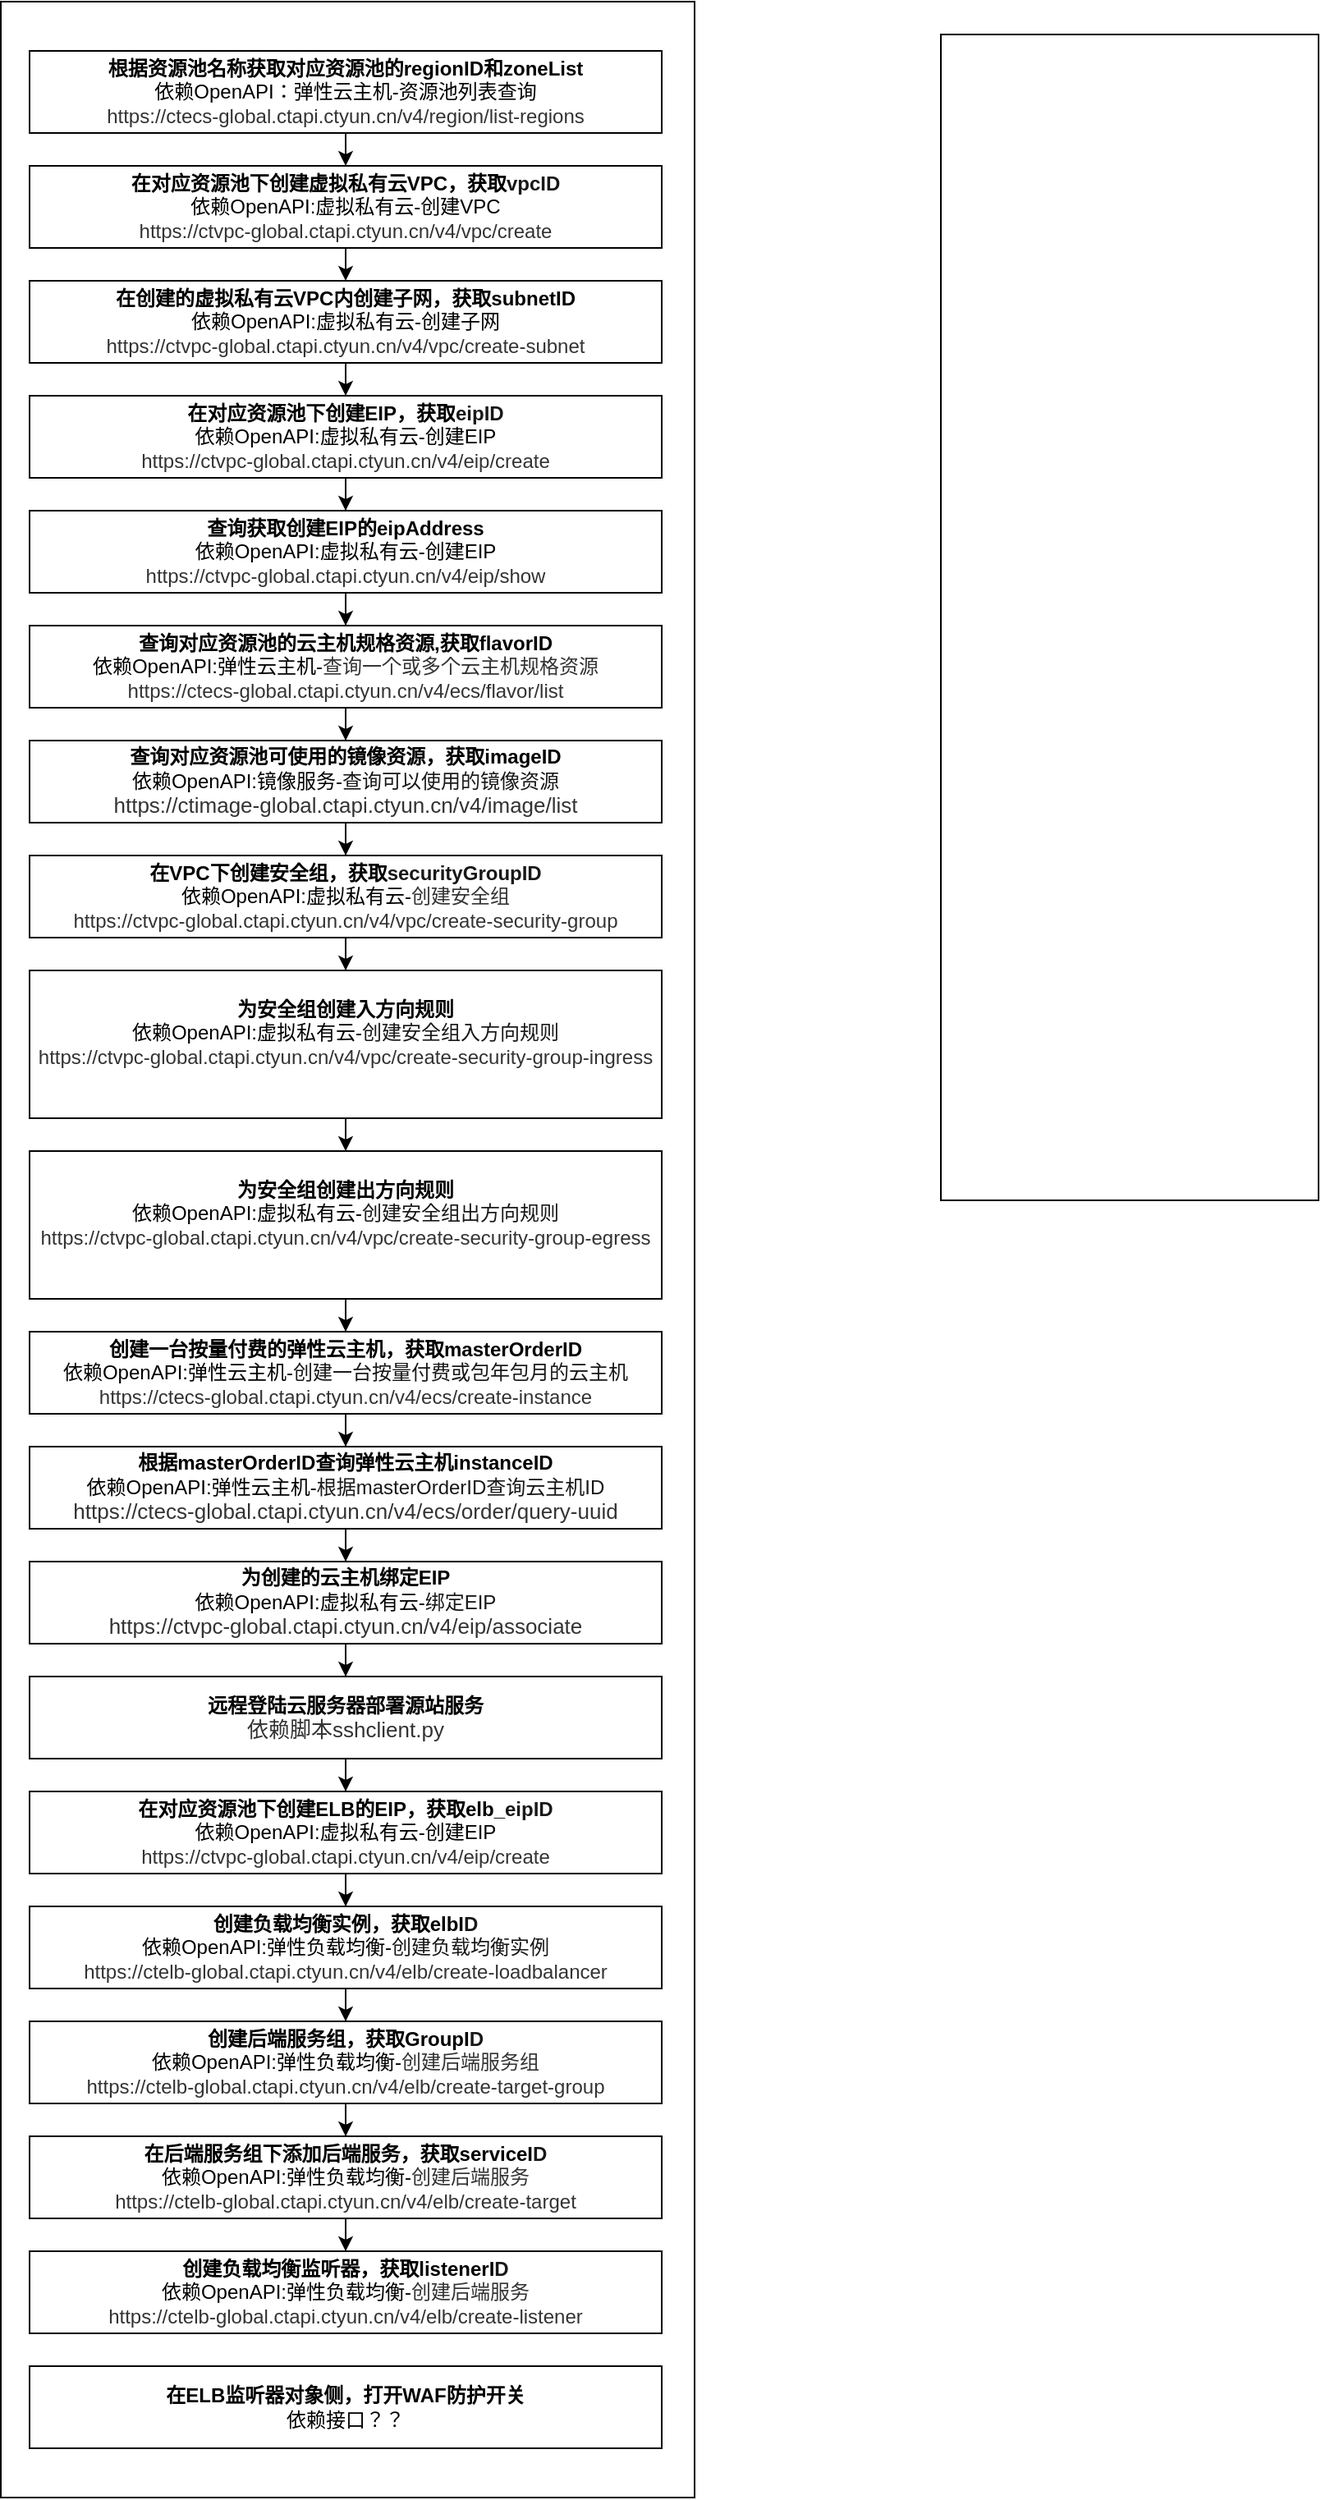 <mxfile version="24.7.7">
  <diagram name="第 1 页" id="8-FC0ekU5G2PwA24ZTK7">
    <mxGraphModel dx="1050" dy="557" grid="1" gridSize="10" guides="1" tooltips="1" connect="1" arrows="1" fold="1" page="1" pageScale="1" pageWidth="1920" pageHeight="1200" math="0" shadow="0">
      <root>
        <mxCell id="0" />
        <mxCell id="1" parent="0" />
        <mxCell id="kfRrEzEhlHXIg2XS9ukm-1" value="" style="rounded=0;whiteSpace=wrap;html=1;" vertex="1" parent="1">
          <mxGeometry x="7.5" y="10" width="422.5" height="1520" as="geometry" />
        </mxCell>
        <mxCell id="kfRrEzEhlHXIg2XS9ukm-4" value="" style="rounded=0;whiteSpace=wrap;html=1;" vertex="1" parent="1">
          <mxGeometry x="580" y="30" width="230" height="710" as="geometry" />
        </mxCell>
        <mxCell id="kfRrEzEhlHXIg2XS9ukm-17" style="edgeStyle=orthogonalEdgeStyle;rounded=0;orthogonalLoop=1;jettySize=auto;html=1;exitX=0.5;exitY=1;exitDx=0;exitDy=0;entryX=0.5;entryY=0;entryDx=0;entryDy=0;" edge="1" parent="1" source="kfRrEzEhlHXIg2XS9ukm-5" target="kfRrEzEhlHXIg2XS9ukm-6">
          <mxGeometry relative="1" as="geometry" />
        </mxCell>
        <mxCell id="kfRrEzEhlHXIg2XS9ukm-5" value="&lt;div&gt;&lt;b style=&quot;&quot;&gt;&lt;font style=&quot;font-size: 12px;&quot;&gt;&lt;br&gt;&lt;/font&gt;&lt;/b&gt;&lt;/div&gt;&lt;b style=&quot;&quot;&gt;&lt;font style=&quot;font-size: 12px;&quot;&gt;根据资源池名称获取对应资源池的regionID和zoneList&lt;/font&gt;&lt;/b&gt;&lt;div style=&quot;&quot;&gt;&lt;font style=&quot;font-size: 12px;&quot;&gt;依赖OpenAPI：弹性云主机-资源池列表查询&lt;/font&gt;&lt;/div&gt;&lt;div style=&quot;&quot;&gt;&lt;font style=&quot;font-size: 12px;&quot;&gt;&lt;span style=&quot;background-color: rgb(255, 255, 255); color: rgb(51, 51, 51); font-family: &amp;quot;microsoft yahei&amp;quot;, helvetia, &amp;quot;pingfang sc&amp;quot;, Arial, Tahoma; text-align: left;&quot;&gt;https://ctecs-global.ctapi.ctyun.cn/v4/region/list-regions&lt;/span&gt;&lt;/font&gt;&lt;/div&gt;&lt;div&gt;&lt;span style=&quot;background-color: initial; color: rgba(0, 0, 0, 0); font-family: monospace; font-size: 0px; text-align: start; text-wrap-mode: nowrap;&quot;&gt;%3CmxGraphModel%3E%3Croot%3E%3CmxCell%20id%3D%220%22%2F%3E%3CmxCell%20id%3D%221%22%20parent%3D%220%22%2F%3E%3CmxCell%20id%3D%222%22%20value%3D%22%E6%9F%A5%E8%AF%A2%E5%AF%B9%E5%BA%94%E8%B5%84%E6%BA%90%E6%B1%A0%E4%B8%8B%E4%BA%91%E4%B8%BB%E6%9C%BA%E8%A7%84%E6%A0%BC%E8%B5%84%E6%BA%90%22%20style%3D%22rounded%3D0%3BwhiteSpace%3Dwrap%3Bhtml%3D1%3B%22%20vertex%3D%221%22%20parent%3D%221%22%3E%3CmxGeometry%20x%3D%2232.5%22%20y%3D%22370%22%20width%3D%22185%22%20height%3D%2240%22%20as%3D%22geometry%22%2F%3E%3C%2FmxCell%3E%3C%2Froot%3E%3C%2FmxGraphModel%3E&lt;/span&gt;&lt;/div&gt;" style="rounded=0;whiteSpace=wrap;html=1;" vertex="1" parent="1">
          <mxGeometry x="25" y="40" width="385" height="50" as="geometry" />
        </mxCell>
        <mxCell id="kfRrEzEhlHXIg2XS9ukm-19" style="edgeStyle=orthogonalEdgeStyle;rounded=0;orthogonalLoop=1;jettySize=auto;html=1;exitX=0.5;exitY=1;exitDx=0;exitDy=0;entryX=0.5;entryY=0;entryDx=0;entryDy=0;" edge="1" parent="1" source="kfRrEzEhlHXIg2XS9ukm-6" target="kfRrEzEhlHXIg2XS9ukm-18">
          <mxGeometry relative="1" as="geometry" />
        </mxCell>
        <mxCell id="kfRrEzEhlHXIg2XS9ukm-6" value="&lt;b&gt;在对应资源池下创建虚拟私有云VPC，获取&lt;span style=&quot;color: rgb(24, 24, 24); font-family: &amp;quot;microsoft yahei&amp;quot;, helvetia, &amp;quot;pingfang sc&amp;quot;, Arial, Tahoma; text-align: start; background-color: rgb(255, 255, 255);&quot;&gt;vpcID&lt;/span&gt;&lt;/b&gt;&lt;div&gt;依赖OpenAPI:虚拟私有云-创建VPC&lt;/div&gt;&lt;div&gt;&lt;span style=&quot;color: rgb(51, 51, 51); font-family: &amp;quot;microsoft yahei&amp;quot;, helvetia, &amp;quot;pingfang sc&amp;quot;, Arial, Tahoma; text-align: left; background-color: rgb(255, 255, 255);&quot;&gt;https://ctvpc-global.ctapi.ctyun.cn/v4/vpc/create&lt;/span&gt;&lt;/div&gt;" style="rounded=0;whiteSpace=wrap;html=1;" vertex="1" parent="1">
          <mxGeometry x="25" y="110" width="385" height="50" as="geometry" />
        </mxCell>
        <mxCell id="kfRrEzEhlHXIg2XS9ukm-22" style="edgeStyle=orthogonalEdgeStyle;rounded=0;orthogonalLoop=1;jettySize=auto;html=1;exitX=0.5;exitY=1;exitDx=0;exitDy=0;entryX=0.5;entryY=0;entryDx=0;entryDy=0;" edge="1" parent="1" source="kfRrEzEhlHXIg2XS9ukm-18">
          <mxGeometry relative="1" as="geometry">
            <mxPoint x="217.5" y="250" as="targetPoint" />
          </mxGeometry>
        </mxCell>
        <mxCell id="kfRrEzEhlHXIg2XS9ukm-18" value="&lt;b&gt;在创建的虚拟私有云VPC内创建子网，获取subnetID&lt;/b&gt;&lt;br&gt;&lt;div&gt;依赖OpenAPI:虚拟私有云-创建子网&lt;/div&gt;&lt;div&gt;&lt;span style=&quot;color: rgb(51, 51, 51); font-family: &amp;quot;microsoft yahei&amp;quot;, helvetia, &amp;quot;pingfang sc&amp;quot;, Arial, Tahoma; text-align: left; background-color: rgb(255, 255, 255);&quot;&gt;https://ctvpc-global.ctapi.ctyun.cn&lt;/span&gt;&lt;span style=&quot;background-color: rgb(255, 255, 255); color: rgb(51, 51, 51); font-family: &amp;quot;microsoft yahei&amp;quot;, helvetia, &amp;quot;pingfang sc&amp;quot;, Arial, Tahoma; text-align: start;&quot;&gt;/v4/vpc/create-subnet&lt;/span&gt;&lt;/div&gt;" style="rounded=0;whiteSpace=wrap;html=1;" vertex="1" parent="1">
          <mxGeometry x="25" y="180" width="385" height="50" as="geometry" />
        </mxCell>
        <mxCell id="kfRrEzEhlHXIg2XS9ukm-49" value="" style="edgeStyle=orthogonalEdgeStyle;rounded=0;orthogonalLoop=1;jettySize=auto;html=1;" edge="1" parent="1" source="kfRrEzEhlHXIg2XS9ukm-39" target="kfRrEzEhlHXIg2XS9ukm-48">
          <mxGeometry relative="1" as="geometry" />
        </mxCell>
        <mxCell id="kfRrEzEhlHXIg2XS9ukm-39" value="&lt;b&gt;在VPC下创建安全组，获取&lt;span style=&quot;color: rgb(24, 24, 24); font-family: &amp;quot;microsoft yahei&amp;quot;, helvetia, &amp;quot;pingfang sc&amp;quot;, Arial, Tahoma; text-align: left; background-color: rgb(255, 255, 255);&quot;&gt;securityGroupID&lt;/span&gt;&lt;/b&gt;&lt;br&gt;&lt;div&gt;依赖OpenAPI:虚拟私有云-&lt;span style=&quot;background-color: rgb(255, 255, 255); color: rgb(51, 51, 51); font-family: &amp;quot;microsoft yahei&amp;quot;, helvetia, &amp;quot;pingfang sc&amp;quot;, Arial, Tahoma; text-align: start; text-wrap-mode: nowrap;&quot;&gt;&lt;font style=&quot;font-size: 12px;&quot;&gt;创建安全组&lt;/font&gt;&lt;/span&gt;&lt;/div&gt;&lt;div style=&quot;&quot;&gt;&lt;span style=&quot;background-color: rgb(255, 255, 255); color: rgb(51, 51, 51); font-family: &amp;quot;microsoft yahei&amp;quot;, helvetia, &amp;quot;pingfang sc&amp;quot;, Arial, Tahoma; text-align: left;&quot;&gt;&lt;font style=&quot;font-size: 12px;&quot;&gt;https://ctvpc-global.ctapi.ctyun.cn&lt;/font&gt;&lt;/span&gt;&lt;span style=&quot;background-color: rgb(255, 255, 255); color: rgb(51, 51, 51); font-family: &amp;quot;microsoft yahei&amp;quot;, helvetia, &amp;quot;pingfang sc&amp;quot;, Arial, Tahoma; text-align: left;&quot;&gt;&lt;font style=&quot;font-size: 12px;&quot;&gt;/v4/vpc/create-security-group&lt;/font&gt;&lt;/span&gt;&lt;span style=&quot;background-color: initial; text-wrap-mode: nowrap; color: rgba(0, 0, 0, 0); font-family: monospace; font-size: 0px; text-align: start;&quot;&gt;%3CmxGraphModel%3E%3Croot%3E%3CmxCell%20id%3D%220%22%2F%3E%3CmxCell%20id%3D%221%22%20parent%3D%220%22%2F%3E%3CmxCell%20id%3D%222%22%20value%3D%22%26lt%3Bb%26gt%3B%E5%9C%A8%E5%AF%B9%E5%BA%94%E8%B5%84%E6%BA%90%E6%B1%A0%E4%B8%8B%E5%88%9B%E5%BB%BAEIP%EF%BC%8C%E8%8E%B7%E5%8F%96%26lt%3B%2Fb%26gt%3B%26lt%3Bspan%20style%3D%26quot%3Bcolor%3A%20rgb(24%2C%2024%2C%2024)%3B%20font-family%3A%20%26amp%3Bquot%3Bmicrosoft%20yahei%26amp%3Bquot%3B%2C%20helvetia%2C%20%26amp%3Bquot%3Bpingfang%20sc%26amp%3Bquot%3B%2C%20Arial%2C%20Tahoma%3B%20text-align%3A%20start%3B%20background-color%3A%20rgb(255%2C%20255%2C%20255)%3B%26quot%3B%26gt%3B%26lt%3Bb%26gt%3BeipID%26lt%3B%2Fb%26gt%3B%26lt%3B%2Fspan%26gt%3B%26lt%3Bbr%26gt%3B%26lt%3Bdiv%26gt%3B%E4%BE%9D%E8%B5%96OpenAPI%3A%E8%99%9A%E6%8B%9F%E7%A7%81%E6%9C%89%E4%BA%91-%E5%88%9B%E5%BB%BAEIP%26lt%3B%2Fdiv%26gt%3B%26lt%3Bdiv%20style%3D%26quot%3B%26quot%3B%26gt%3B%26lt%3Bspan%20style%3D%26quot%3Bcolor%3A%20rgb(51%2C%2051%2C%2051)%3B%20font-family%3A%20%26amp%3Bquot%3Bmicrosoft%20yahei%26amp%3Bquot%3B%2C%20helvetia%2C%20%26amp%3Bquot%3Bpingfang%20sc%26amp%3Bquot%3B%2C%20Arial%2C%20Tahoma%3B%20text-align%3A%20left%3B%20background-color%3A%20rgb(255%2C%20255%2C%20255)%3B%26quot%3B%26gt%3Bhttps%3A%2F%2Fctvpc-global.ctapi.ctyun.cn%26lt%3B%2Fspan%26gt%3B%26lt%3Bspan%20style%3D%26quot%3Bbackground-color%3A%20rgb(255%2C%20255%2C%20255)%3B%20color%3A%20rgb(51%2C%2051%2C%2051)%3B%20font-family%3A%20%26amp%3Bquot%3Bmicrosoft%20yahei%26amp%3Bquot%3B%2C%20helvetia%2C%20%26amp%3Bquot%3Bpingfang%20sc%26amp%3Bquot%3B%2C%20Arial%2C%20Tahoma%3B%20text-align%3A%20start%3B%26quot%3B%26gt%3B%2F%26lt%3B%2Fspan%26gt%3B%26lt%3Bspan%20style%3D%26quot%3Bbackground-color%3A%20rgb(255%2C%20255%2C%20255)%3B%20color%3A%20rgb(51%2C%2051%2C%2051)%3B%20font-family%3A%20%26amp%3Bquot%3Bmicrosoft%20yahei%26amp%3Bquot%3B%2C%20helvetia%2C%20%26amp%3Bquot%3Bpingfang%20sc%26amp%3Bquot%3B%2C%20Arial%2C%20Tahoma%3B%20text-align%3A%20start%3B%26quot%3B%26gt%3Bv4%2Feip%2Fcreate%26lt%3B%2Fspan%26gt%3B%26lt%3B%2Fdiv%26gt%3B%22%20style%3D%22rounded%3D0%3BwhiteSpace%3Dwrap%3Bhtml%3D1%3B%22%20vertex%3D%221%22%20parent%3D%221%22%3E%3CmxGeometry%20x%3D%2231.25%22%20y%3D%22260%22%20width%3D%22372.5%22%20height%3D%2250%22%20as%3D%22geometry%22%2F%3E%3C%2FmxCell%3E%3C%2Froot%3E%3C%2FmxGraphModel%3E&lt;/span&gt;&lt;span style=&quot;background-color: initial; text-wrap-mode: nowrap; color: rgba(0, 0, 0, 0); font-family: monospace; font-size: 0px; text-align: start;&quot;&gt;%3CmxGraphModel%3E%3Croot%3E%3CmxCell%20id%3D%220%22%2F%3E%3CmxCell%20id%3D%221%22%20parent%3D%220%22%2F%3E%3CmxCell%20id%3D%222%22%20value%3D%22%26lt%3Bb%26gt%3B%E5%9C%A8%E5%AF%B9%E5%BA%94%E8%B5%84%E6%BA%90%E6%B1%A0%E4%B8%8B%E5%88%9B%E5%BB%BAEIP%EF%BC%8C%E8%8E%B7%E5%8F%96%26lt%3B%2Fb%26gt%3B%26lt%3Bspan%20style%3D%26quot%3Bcolor%3A%20rgb(24%2C%2024%2C%2024)%3B%20font-family%3A%20%26amp%3Bquot%3Bmicrosoft%20yahei%26amp%3Bquot%3B%2C%20helvetia%2C%20%26amp%3Bquot%3Bpingfang%20sc%26amp%3Bquot%3B%2C%20Arial%2C%20Tahoma%3B%20text-align%3A%20start%3B%20background-color%3A%20rgb(255%2C%20255%2C%20255)%3B%26quot%3B%26gt%3B%26lt%3Bb%26gt%3BeipID%26lt%3B%2Fb%26gt%3B%26lt%3B%2Fspan%26gt%3B%26lt%3Bbr%26gt%3B%26lt%3Bdiv%26gt%3B%E4%BE%9D%E8%B5%96OpenAPI%3A%E8%99%9A%E6%8B%9F%E7%A7%81%E6%9C%89%E4%BA%91-%E5%88%9B%E5%BB%BAEIP%26lt%3B%2Fdiv%26gt%3B%26lt%3Bdiv%20style%3D%26quot%3B%26quot%3B%26gt%3B%26lt%3Bspan%20style%3D%26quot%3Bcolor%3A%20rgb(51%2C%2051%2C%2051)%3B%20font-family%3A%20%26amp%3Bquot%3Bmicrosoft%20yahei%26amp%3Bquot%3B%2C%20helvetia%2C%20%26amp%3Bquot%3Bpingfang%20sc%26amp%3Bquot%3B%2C%20Arial%2C%20Tahoma%3B%20text-align%3A%20left%3B%20background-color%3A%20rgb(255%2C%20255%2C%20255)%3B%26quot%3B%26gt%3Bhttps%3A%2F%2Fctvpc-global.ctapi.ctyun.cn%26lt%3B%2Fspan%26gt%3B%26lt%3Bspan%20style%3D%26quot%3Bbackground-color%3A%20rgb(255%2C%20255%2C%20255)%3B%20color%3A%20rgb(51%2C%2051%2C%2051)%3B%20font-family%3A%20%26amp%3Bquot%3Bmicrosoft%20yahei%26amp%3Bquot%3B%2C%20helvetia%2C%20%26amp%3Bquot%3Bpingfang%20sc%26amp%3Bquot%3B%2C%20Arial%2C%20Tahoma%3B%20text-align%3A%20start%3B%26quot%3B%26gt%3B%2F%26lt%3B%2Fspan%26gt%3B%26lt%3Bspan%20style%3D%26quot%3Bbackground-color%3A%20rgb(255%2C%20255%2C%20255)%3B%20color%3A%20rgb(51%2C%2051%2C%2051)%3B%20font-family%3A%20%26amp%3Bquot%3Bmicrosoft%20yahei%26amp%3Bquot%3B%2C%20helvetia%2C%20%26amp%3Bquot%3Bpingfang%20sc%26amp%3Bquot%3B%2C%20Arial%2C%20Tahoma%3B%20text-align%3A%20start%3B%26quot%3B%26gt%3Bv4%2Feip%2Fcreate%26lt%3B%2Fspan%26gt%3B%26lt%3B%2Fdiv%26gt%3B%22%20style%3D%22rounded%3D0%3BwhiteSpace%3Dwrap%3Bhtml%3D1%3B%22%20vertex%3D%221%22%20parent%3D%221%22%3E%3CmxGeometry%20x%3D%2231.25%22%20y%3D%22260%22%20width%3D%22372.5%22%20height%3D%2250%22%20as%3D%22geometry%22%2F%3E%3C%2FmxCell%3E%3C%2Froot%3E%3C%2FmxGraphModel%3E&lt;/span&gt;&lt;/div&gt;" style="rounded=0;whiteSpace=wrap;html=1;" vertex="1" parent="1">
          <mxGeometry x="25" y="530" width="385" height="50" as="geometry" />
        </mxCell>
        <mxCell id="kfRrEzEhlHXIg2XS9ukm-42" value="" style="edgeStyle=orthogonalEdgeStyle;rounded=0;orthogonalLoop=1;jettySize=auto;html=1;" edge="1" parent="1" source="kfRrEzEhlHXIg2XS9ukm-40" target="kfRrEzEhlHXIg2XS9ukm-41">
          <mxGeometry relative="1" as="geometry" />
        </mxCell>
        <mxCell id="kfRrEzEhlHXIg2XS9ukm-40" value="&lt;b&gt;在对应资源池下创建EIP，获取&lt;/b&gt;&lt;span style=&quot;color: rgb(24, 24, 24); font-family: &amp;quot;microsoft yahei&amp;quot;, helvetia, &amp;quot;pingfang sc&amp;quot;, Arial, Tahoma; text-align: start; background-color: rgb(255, 255, 255);&quot;&gt;&lt;b&gt;eipID&lt;/b&gt;&lt;/span&gt;&lt;br&gt;&lt;div&gt;依赖OpenAPI:虚拟私有云-创建EIP&lt;/div&gt;&lt;div&gt;&lt;span style=&quot;color: rgb(51, 51, 51); font-family: &amp;quot;microsoft yahei&amp;quot;, helvetia, &amp;quot;pingfang sc&amp;quot;, Arial, Tahoma; text-align: left; background-color: rgb(255, 255, 255);&quot;&gt;https://ctvpc-global.ctapi.ctyun.cn&lt;/span&gt;&lt;span style=&quot;background-color: rgb(255, 255, 255); color: rgb(51, 51, 51); font-family: &amp;quot;microsoft yahei&amp;quot;, helvetia, &amp;quot;pingfang sc&amp;quot;, Arial, Tahoma; text-align: start;&quot;&gt;/&lt;/span&gt;&lt;span style=&quot;background-color: rgb(255, 255, 255); color: rgb(51, 51, 51); font-family: &amp;quot;microsoft yahei&amp;quot;, helvetia, &amp;quot;pingfang sc&amp;quot;, Arial, Tahoma; text-align: start;&quot;&gt;v4/eip/create&lt;/span&gt;&lt;/div&gt;" style="rounded=0;whiteSpace=wrap;html=1;" vertex="1" parent="1">
          <mxGeometry x="25" y="250" width="385" height="50" as="geometry" />
        </mxCell>
        <mxCell id="kfRrEzEhlHXIg2XS9ukm-44" value="" style="edgeStyle=orthogonalEdgeStyle;rounded=0;orthogonalLoop=1;jettySize=auto;html=1;" edge="1" parent="1" source="kfRrEzEhlHXIg2XS9ukm-41" target="kfRrEzEhlHXIg2XS9ukm-43">
          <mxGeometry relative="1" as="geometry" />
        </mxCell>
        <mxCell id="kfRrEzEhlHXIg2XS9ukm-41" value="&lt;b&gt;查询获取创建EIP的eipAddress&lt;/b&gt;&lt;br&gt;&lt;div&gt;依赖OpenAPI:虚拟私有云-创建EIP&lt;/div&gt;&lt;div&gt;&lt;span style=&quot;color: rgb(51, 51, 51); font-family: &amp;quot;microsoft yahei&amp;quot;, helvetia, &amp;quot;pingfang sc&amp;quot;, Arial, Tahoma; text-align: left; background-color: rgb(255, 255, 255);&quot;&gt;https://ctvpc-global.ctapi.ctyun.cn/v4/eip/show&lt;/span&gt;&lt;span style=&quot;color: rgba(0, 0, 0, 0); font-family: monospace; font-size: 0px; text-align: start; text-wrap-mode: nowrap; background-color: initial;&quot;&gt;%3CmxGraphModel%3E%3Croot%3E%3CmxCell%20id%3D%220%22%2F%3E%3CmxCell%20id%3D%221%22%20parent%3D%220%22%2F%3E%3CmxCell%20id%3D%222%22%20value%3D%22%26lt%3Bb%26gt%3B%E5%9C%A8%E5%AF%B9%E5%BA%94%E8%B5%84%E6%BA%90%E6%B1%A0%E4%B8%8B%E5%88%9B%E5%BB%BAEIP%EF%BC%8C%E8%8E%B7%E5%8F%96%26lt%3B%2Fb%26gt%3B%26lt%3Bspan%20style%3D%26quot%3Bcolor%3A%20rgb(24%2C%2024%2C%2024)%3B%20font-family%3A%20%26amp%3Bquot%3Bmicrosoft%20yahei%26amp%3Bquot%3B%2C%20helvetia%2C%20%26amp%3Bquot%3Bpingfang%20sc%26amp%3Bquot%3B%2C%20Arial%2C%20Tahoma%3B%20text-align%3A%20start%3B%20background-color%3A%20rgb(255%2C%20255%2C%20255)%3B%26quot%3B%26gt%3B%26lt%3Bb%26gt%3BeipID%26lt%3B%2Fb%26gt%3B%26lt%3B%2Fspan%26gt%3B%26lt%3Bbr%26gt%3B%26lt%3Bdiv%26gt%3B%E4%BE%9D%E8%B5%96OpenAPI%3A%E8%99%9A%E6%8B%9F%E7%A7%81%E6%9C%89%E4%BA%91-%E5%88%9B%E5%BB%BAEIP%26lt%3B%2Fdiv%26gt%3B%26lt%3Bdiv%20style%3D%26quot%3B%26quot%3B%26gt%3B%26lt%3Bspan%20style%3D%26quot%3Bcolor%3A%20rgb(51%2C%2051%2C%2051)%3B%20font-family%3A%20%26amp%3Bquot%3Bmicrosoft%20yahei%26amp%3Bquot%3B%2C%20helvetia%2C%20%26amp%3Bquot%3Bpingfang%20sc%26amp%3Bquot%3B%2C%20Arial%2C%20Tahoma%3B%20text-align%3A%20left%3B%20background-color%3A%20rgb(255%2C%20255%2C%20255)%3B%26quot%3B%26gt%3Bhttps%3A%2F%2Fctvpc-global.ctapi.ctyun.cn%26lt%3B%2Fspan%26gt%3B%26lt%3Bspan%20style%3D%26quot%3Bbackground-color%3A%20rgb(255%2C%20255%2C%20255)%3B%20color%3A%20rgb(51%2C%2051%2C%2051)%3B%20font-family%3A%20%26amp%3Bquot%3Bmicrosoft%20yahei%26amp%3Bquot%3B%2C%20helvetia%2C%20%26amp%3Bquot%3Bpingfang%20sc%26amp%3Bquot%3B%2C%20Arial%2C%20Tahoma%3B%20text-align%3A%20start%3B%26quot%3B%26gt%3B%2F%26lt%3B%2Fspan%26gt%3B%26lt%3Bspan%20style%3D%26quot%3Bbackground-color%3A%20rgb(255%2C%20255%2C%20255)%3B%20color%3A%20rgb(51%2C%2051%2C%2051)%3B%20font-family%3A%20%26amp%3Bquot%3Bmicrosoft%20yahei%26amp%3Bquot%3B%2C%20helvetia%2C%20%26amp%3Bquot%3Bpingfang%20sc%26amp%3Bquot%3B%2C%20Arial%2C%20Tahoma%3B%20text-align%3A%20start%3B%26quot%3B%26gt%3Bv4%2Feip%2Fcreate%26lt%3B%2Fspan%26gt%3B%26lt%3B%2Fdiv%26gt%3B%22%20style%3D%22rounded%3D0%3BwhiteSpace%3Dwrap%3Bhtml%3D1%3B%22%20vertex%3D%221%22%20parent%3D%221%22%3E%3CmxGeometry%20x%3D%2231.25%22%20y%3D%22260%22%20width%3D%22372.5%22%20height%3D%2250%22%20as%3D%22geometry%22%2F%3E%3C%2FmxCell%3E%3C%2Froot%3E%3C%2FmxGraphModel%3E&lt;/span&gt;&lt;span style=&quot;background-color: initial; color: rgba(0, 0, 0, 0); font-family: monospace; font-size: 0px; text-align: start; text-wrap-mode: nowrap;&quot;&gt;%3CmxGraphModel%3E%3Croot%3E%3CmxCell%20id%3D%220%22%2F%3E%3CmxCell%20id%3D%221%22%20parent%3D%220%22%2F%3E%3CmxCell%20id%3D%222%22%20value%3D%22%26lt%3Bb%26gt%3B%E5%9C%A8%E5%AF%B9%E5%BA%94%E8%B5%84%E6%BA%90%E6%B1%A0%E4%B8%8B%E5%88%9B%E5%BB%BAEIP%EF%BC%8C%E8%8E%B7%E5%8F%96%26lt%3B%2Fb%26gt%3B%26lt%3Bspan%20style%3D%26quot%3Bcolor%3A%20rgb(24%2C%2024%2C%2024)%3B%20font-family%3A%20%26amp%3Bquot%3Bmicrosoft%20yahei%26amp%3Bquot%3B%2C%20helvetia%2C%20%26amp%3Bquot%3Bpingfang%20sc%26amp%3Bquot%3B%2C%20Arial%2C%20Tahoma%3B%20text-align%3A%20start%3B%20background-color%3A%20rgb(255%2C%20255%2C%20255)%3B%26quot%3B%26gt%3B%26lt%3Bb%26gt%3BeipID%26lt%3B%2Fb%26gt%3B%26lt%3B%2Fspan%26gt%3B%26lt%3Bbr%26gt%3B%26lt%3Bdiv%26gt%3B%E4%BE%9D%E8%B5%96OpenAPI%3A%E8%99%9A%E6%8B%9F%E7%A7%81%E6%9C%89%E4%BA%91-%E5%88%9B%E5%BB%BAEIP%26lt%3B%2Fdiv%26gt%3B%26lt%3Bdiv%20style%3D%26quot%3B%26quot%3B%26gt%3B%26lt%3Bspan%20style%3D%26quot%3Bcolor%3A%20rgb(51%2C%2051%2C%2051)%3B%20font-family%3A%20%26amp%3Bquot%3Bmicrosoft%20yahei%26amp%3Bquot%3B%2C%20helvetia%2C%20%26amp%3Bquot%3Bpingfang%20sc%26amp%3Bquot%3B%2C%20Arial%2C%20Tahoma%3B%20text-align%3A%20left%3B%20background-color%3A%20rgb(255%2C%20255%2C%20255)%3B%26quot%3B%26gt%3Bhttps%3A%2F%2Fctvpc-global.ctapi.ctyun.cn%26lt%3B%2Fspan%26gt%3B%26lt%3Bspan%20style%3D%26quot%3Bbackground-color%3A%20rgb(255%2C%20255%2C%20255)%3B%20color%3A%20rgb(51%2C%2051%2C%2051)%3B%20font-family%3A%20%26amp%3Bquot%3Bmicrosoft%20yahei%26amp%3Bquot%3B%2C%20helvetia%2C%20%26amp%3Bquot%3Bpingfang%20sc%26amp%3Bquot%3B%2C%20Arial%2C%20Tahoma%3B%20text-align%3A%20start%3B%26quot%3B%26gt%3B%2F%26lt%3B%2Fspan%26gt%3B%26lt%3Bspan%20style%3D%26quot%3Bbackground-color%3A%20rgb(255%2C%20255%2C%20255)%3B%20color%3A%20rgb(51%2C%2051%2C%2051)%3B%20font-family%3A%20%26amp%3Bquot%3Bmicrosoft%20yahei%26amp%3Bquot%3B%2C%20helvetia%2C%20%26amp%3Bquot%3Bpingfang%20sc%26amp%3Bquot%3B%2C%20Arial%2C%20Tahoma%3B%20text-align%3A%20start%3B%26quot%3B%26gt%3Bv4%2Feip%2Fcreate%26lt%3B%2Fspan%26gt%3B%26lt%3B%2Fdiv%26gt%3B%22%20style%3D%22rounded%3D0%3BwhiteSpace%3Dwrap%3Bhtml%3D1%3B%22%20vertex%3D%221%22%20parent%3D%221%22%3E%3CmxGeometry%20x%3D%2231.25%22%20y%3D%22260%22%20width%3D%22372.5%22%20height%3D%2250%22%20as%3D%22geometry%22%2F%3E%3C%2FmxCell%3E%3C%2Froot%3E%3C%2FmxGraphModel%3E&lt;/span&gt;&lt;/div&gt;" style="rounded=0;whiteSpace=wrap;html=1;" vertex="1" parent="1">
          <mxGeometry x="25" y="320" width="385" height="50" as="geometry" />
        </mxCell>
        <mxCell id="kfRrEzEhlHXIg2XS9ukm-46" value="" style="edgeStyle=orthogonalEdgeStyle;rounded=0;orthogonalLoop=1;jettySize=auto;html=1;" edge="1" parent="1" source="kfRrEzEhlHXIg2XS9ukm-43" target="kfRrEzEhlHXIg2XS9ukm-45">
          <mxGeometry relative="1" as="geometry" />
        </mxCell>
        <mxCell id="kfRrEzEhlHXIg2XS9ukm-43" value="&lt;b&gt;查询对应资源池的云主机规格资源,获取flavorID&lt;/b&gt;&lt;br&gt;&lt;div&gt;依赖OpenAPI:弹性云主机-&lt;span style=&quot;background-color: rgb(255, 255, 255); color: rgb(51, 51, 51); font-family: &amp;quot;microsoft yahei&amp;quot;, helvetia, &amp;quot;pingfang sc&amp;quot;, Arial, Tahoma; text-align: start; text-wrap-mode: nowrap;&quot;&gt;查询一个或多个云主机规格资源&lt;/span&gt;&lt;/div&gt;&lt;div&gt;&lt;span style=&quot;color: rgb(51, 51, 51); font-family: &amp;quot;microsoft yahei&amp;quot;, helvetia, &amp;quot;pingfang sc&amp;quot;, Arial, Tahoma; text-align: left; background-color: rgb(255, 255, 255);&quot;&gt;https://ctecs-global.ctapi.ctyun.cn/v4/ecs/flavor/list&lt;/span&gt;&lt;span style=&quot;color: rgba(0, 0, 0, 0); font-family: monospace; font-size: 0px; text-align: start; text-wrap-mode: nowrap; background-color: initial;&quot;&gt;%3CmxGraphModel%3E%3Croot%3E%3CmxCell%20id%3D%220%22%2F%3E%3CmxCell%20id%3D%221%22%20parent%3D%220%22%2F%3E%3CmxCell%20id%3D%222%22%20value%3D%22%26lt%3Bb%26gt%3B%E5%9C%A8%E5%AF%B9%E5%BA%94%E8%B5%84%E6%BA%90%E6%B1%A0%E4%B8%8B%E5%88%9B%E5%BB%BAEIP%EF%BC%8C%E8%8E%B7%E5%8F%96%26lt%3B%2Fb%26gt%3B%26lt%3Bspan%20style%3D%26quot%3Bcolor%3A%20rgb(24%2C%2024%2C%2024)%3B%20font-family%3A%20%26amp%3Bquot%3Bmicrosoft%20yahei%26amp%3Bquot%3B%2C%20helvetia%2C%20%26amp%3Bquot%3Bpingfang%20sc%26amp%3Bquot%3B%2C%20Arial%2C%20Tahoma%3B%20text-align%3A%20start%3B%20background-color%3A%20rgb(255%2C%20255%2C%20255)%3B%26quot%3B%26gt%3B%26lt%3Bb%26gt%3BeipID%26lt%3B%2Fb%26gt%3B%26lt%3B%2Fspan%26gt%3B%26lt%3Bbr%26gt%3B%26lt%3Bdiv%26gt%3B%E4%BE%9D%E8%B5%96OpenAPI%3A%E8%99%9A%E6%8B%9F%E7%A7%81%E6%9C%89%E4%BA%91-%E5%88%9B%E5%BB%BAEIP%26lt%3B%2Fdiv%26gt%3B%26lt%3Bdiv%20style%3D%26quot%3B%26quot%3B%26gt%3B%26lt%3Bspan%20style%3D%26quot%3Bcolor%3A%20rgb(51%2C%2051%2C%2051)%3B%20font-family%3A%20%26amp%3Bquot%3Bmicrosoft%20yahei%26amp%3Bquot%3B%2C%20helvetia%2C%20%26amp%3Bquot%3Bpingfang%20sc%26amp%3Bquot%3B%2C%20Arial%2C%20Tahoma%3B%20text-align%3A%20left%3B%20background-color%3A%20rgb(255%2C%20255%2C%20255)%3B%26quot%3B%26gt%3Bhttps%3A%2F%2Fctvpc-global.ctapi.ctyun.cn%26lt%3B%2Fspan%26gt%3B%26lt%3Bspan%20style%3D%26quot%3Bbackground-color%3A%20rgb(255%2C%20255%2C%20255)%3B%20color%3A%20rgb(51%2C%2051%2C%2051)%3B%20font-family%3A%20%26amp%3Bquot%3Bmicrosoft%20yahei%26amp%3Bquot%3B%2C%20helvetia%2C%20%26amp%3Bquot%3Bpingfang%20sc%26amp%3Bquot%3B%2C%20Arial%2C%20Tahoma%3B%20text-align%3A%20start%3B%26quot%3B%26gt%3B%2F%26lt%3B%2Fspan%26gt%3B%26lt%3Bspan%20style%3D%26quot%3Bbackground-color%3A%20rgb(255%2C%20255%2C%20255)%3B%20color%3A%20rgb(51%2C%2051%2C%2051)%3B%20font-family%3A%20%26amp%3Bquot%3Bmicrosoft%20yahei%26amp%3Bquot%3B%2C%20helvetia%2C%20%26amp%3Bquot%3Bpingfang%20sc%26amp%3Bquot%3B%2C%20Arial%2C%20Tahoma%3B%20text-align%3A%20start%3B%26quot%3B%26gt%3Bv4%2Feip%2Fcreate%26lt%3B%2Fspan%26gt%3B%26lt%3B%2Fdiv%26gt%3B%22%20style%3D%22rounded%3D0%3BwhiteSpace%3Dwrap%3Bhtml%3D1%3B%22%20vertex%3D%221%22%20parent%3D%221%22%3E%3CmxGeometry%20x%3D%2231.25%22%20y%3D%22260%22%20width%3D%22372.5%22%20height%3D%2250%22%20as%3D%22geometry%22%2F%3E%3C%2FmxCell%3E%3C%2Froot%3E%3C%2FmxGraphModel%3E&lt;/span&gt;&lt;span style=&quot;background-color: initial; color: rgba(0, 0, 0, 0); font-family: monospace; font-size: 0px; text-align: start; text-wrap-mode: nowrap;&quot;&gt;%3CmxGraphModel%3E%3Croot%3E%3CmxCell%20id%3D%220%22%2F%3E%3CmxCell%20id%3D%221%22%20parent%3D%220%22%2F%3E%3CmxCell%20id%3D%222%22%20value%3D%22%26lt%3Bb%26gt%3B%E5%9C%A8%E5%AF%B9%E5%BA%94%E8%B5%84%E6%BA%90%E6%B1%A0%E4%B8%8B%E5%88%9B%E5%BB%BAEIP%EF%BC%8C%E8%8E%B7%E5%8F%96%26lt%3B%2Fb%26gt%3B%26lt%3Bspan%20style%3D%26quot%3Bcolor%3A%20rgb(24%2C%2024%2C%2024)%3B%20font-family%3A%20%26amp%3Bquot%3Bmicrosoft%20yahei%26amp%3Bquot%3B%2C%20helvetia%2C%20%26amp%3Bquot%3Bpingfang%20sc%26amp%3Bquot%3B%2C%20Arial%2C%20Tahoma%3B%20text-align%3A%20start%3B%20background-color%3A%20rgb(255%2C%20255%2C%20255)%3B%26quot%3B%26gt%3B%26lt%3Bb%26gt%3BeipID%26lt%3B%2Fb%26gt%3B%26lt%3B%2Fspan%26gt%3B%26lt%3Bbr%26gt%3B%26lt%3Bdiv%26gt%3B%E4%BE%9D%E8%B5%96OpenAPI%3A%E8%99%9A%E6%8B%9F%E7%A7%81%E6%9C%89%E4%BA%91-%E5%88%9B%E5%BB%BAEIP%26lt%3B%2Fdiv%26gt%3B%26lt%3Bdiv%20style%3D%26quot%3B%26quot%3B%26gt%3B%26lt%3Bspan%20style%3D%26quot%3Bcolor%3A%20rgb(51%2C%2051%2C%2051)%3B%20font-family%3A%20%26amp%3Bquot%3Bmicrosoft%20yahei%26amp%3Bquot%3B%2C%20helvetia%2C%20%26amp%3Bquot%3Bpingfang%20sc%26amp%3Bquot%3B%2C%20Arial%2C%20Tahoma%3B%20text-align%3A%20left%3B%20background-color%3A%20rgb(255%2C%20255%2C%20255)%3B%26quot%3B%26gt%3Bhttps%3A%2F%2Fctvpc-global.ctapi.ctyun.cn%26lt%3B%2Fspan%26gt%3B%26lt%3Bspan%20style%3D%26quot%3Bbackground-color%3A%20rgb(255%2C%20255%2C%20255)%3B%20color%3A%20rgb(51%2C%2051%2C%2051)%3B%20font-family%3A%20%26amp%3Bquot%3Bmicrosoft%20yahei%26amp%3Bquot%3B%2C%20helvetia%2C%20%26amp%3Bquot%3Bpingfang%20sc%26amp%3Bquot%3B%2C%20Arial%2C%20Tahoma%3B%20text-align%3A%20start%3B%26quot%3B%26gt%3B%2F%26lt%3B%2Fspan%26gt%3B%26lt%3Bspan%20style%3D%26quot%3Bbackground-color%3A%20rgb(255%2C%20255%2C%20255)%3B%20color%3A%20rgb(51%2C%2051%2C%2051)%3B%20font-family%3A%20%26amp%3Bquot%3Bmicrosoft%20yahei%26amp%3Bquot%3B%2C%20helvetia%2C%20%26amp%3Bquot%3Bpingfang%20sc%26amp%3Bquot%3B%2C%20Arial%2C%20Tahoma%3B%20text-align%3A%20start%3B%26quot%3B%26gt%3Bv4%2Feip%2Fcreate%26lt%3B%2Fspan%26gt%3B%26lt%3B%2Fdiv%26gt%3B%22%20style%3D%22rounded%3D0%3BwhiteSpace%3Dwrap%3Bhtml%3D1%3B%22%20vertex%3D%221%22%20parent%3D%221%22%3E%3CmxGeometry%20x%3D%2231.25%22%20y%3D%22260%22%20width%3D%22372.5%22%20height%3D%2250%22%20as%3D%22geometry%22%2F%3E%3C%2FmxCell%3E%3C%2Froot%3E%3C%2FmxGraphModel%3E&lt;/span&gt;&lt;/div&gt;" style="rounded=0;whiteSpace=wrap;html=1;" vertex="1" parent="1">
          <mxGeometry x="25" y="390" width="385" height="50" as="geometry" />
        </mxCell>
        <mxCell id="kfRrEzEhlHXIg2XS9ukm-47" value="" style="edgeStyle=orthogonalEdgeStyle;rounded=0;orthogonalLoop=1;jettySize=auto;html=1;" edge="1" parent="1" source="kfRrEzEhlHXIg2XS9ukm-45" target="kfRrEzEhlHXIg2XS9ukm-39">
          <mxGeometry relative="1" as="geometry" />
        </mxCell>
        <mxCell id="kfRrEzEhlHXIg2XS9ukm-45" value="&lt;b&gt;查询对应资源池可使用的镜像资源，获取imageID&lt;/b&gt;&lt;br&gt;&lt;div&gt;依赖OpenAPI:镜像服务-&lt;span style=&quot;background-color: rgb(255, 255, 255); color: rgb(24, 24, 24); font-family: &amp;quot;microsoft yahei&amp;quot;, helvetia, &amp;quot;pingfang sc&amp;quot;, Arial, Tahoma; text-align: start;&quot;&gt;查询可以使用的镜像资源&lt;/span&gt;&lt;/div&gt;&lt;div&gt;&lt;span style=&quot;background-color: rgb(255, 255, 255); color: rgb(51, 51, 51); font-family: &amp;quot;microsoft yahei&amp;quot;, helvetia, &amp;quot;pingfang sc&amp;quot;, Arial, Tahoma; text-align: left;&quot;&gt;&lt;font style=&quot;font-size: 13px;&quot;&gt;https://ctimage-global.ctapi.ctyun.cn/v4/image/list&lt;/font&gt;&lt;/span&gt;&lt;span style=&quot;background-color: initial; text-wrap-mode: nowrap; color: rgba(0, 0, 0, 0); font-family: monospace; font-size: 0px; text-align: start;&quot;&gt;%3CmxGraphModel%3E%3Croot%3E%3CmxCell%20id%3D%220%22%2F%3E%3CmxCell%20id%3D%221%22%20parent%3D%220%22%2F%3E%3CmxCell%20id%3D%222%22%20value%3D%22%26lt%3Bb%26gt%3B%E5%9C%A8%E5%AF%B9%E5%BA%94%E8%B5%84%E6%BA%90%E6%B1%A0%E4%B8%8B%E5%88%9B%E5%BB%BAEIP%EF%BC%8C%E8%8E%B7%E5%8F%96%26lt%3B%2Fb%26gt%3B%26lt%3Bspan%20style%3D%26quot%3Bcolor%3A%20rgb(24%2C%2024%2C%2024)%3B%20font-family%3A%20%26amp%3Bquot%3Bmicrosoft%20yahei%26amp%3Bquot%3B%2C%20helvetia%2C%20%26amp%3Bquot%3Bpingfang%20sc%26amp%3Bquot%3B%2C%20Arial%2C%20Tahoma%3B%20text-align%3A%20start%3B%20background-color%3A%20rgb(255%2C%20255%2C%20255)%3B%26quot%3B%26gt%3B%26lt%3Bb%26gt%3BeipID%26lt%3B%2Fb%26gt%3B%26lt%3B%2Fspan%26gt%3B%26lt%3Bbr%26gt%3B%26lt%3Bdiv%26gt%3B%E4%BE%9D%E8%B5%96OpenAPI%3A%E8%99%9A%E6%8B%9F%E7%A7%81%E6%9C%89%E4%BA%91-%E5%88%9B%E5%BB%BAEIP%26lt%3B%2Fdiv%26gt%3B%26lt%3Bdiv%20style%3D%26quot%3B%26quot%3B%26gt%3B%26lt%3Bspan%20style%3D%26quot%3Bcolor%3A%20rgb(51%2C%2051%2C%2051)%3B%20font-family%3A%20%26amp%3Bquot%3Bmicrosoft%20yahei%26amp%3Bquot%3B%2C%20helvetia%2C%20%26amp%3Bquot%3Bpingfang%20sc%26amp%3Bquot%3B%2C%20Arial%2C%20Tahoma%3B%20text-align%3A%20left%3B%20background-color%3A%20rgb(255%2C%20255%2C%20255)%3B%26quot%3B%26gt%3Bhttps%3A%2F%2Fctvpc-global.ctapi.ctyun.cn%26lt%3B%2Fspan%26gt%3B%26lt%3Bspan%20style%3D%26quot%3Bbackground-color%3A%20rgb(255%2C%20255%2C%20255)%3B%20color%3A%20rgb(51%2C%2051%2C%2051)%3B%20font-family%3A%20%26amp%3Bquot%3Bmicrosoft%20yahei%26amp%3Bquot%3B%2C%20helvetia%2C%20%26amp%3Bquot%3Bpingfang%20sc%26amp%3Bquot%3B%2C%20Arial%2C%20Tahoma%3B%20text-align%3A%20start%3B%26quot%3B%26gt%3B%2F%26lt%3B%2Fspan%26gt%3B%26lt%3Bspan%20style%3D%26quot%3Bbackground-color%3A%20rgb(255%2C%20255%2C%20255)%3B%20color%3A%20rgb(51%2C%2051%2C%2051)%3B%20font-family%3A%20%26amp%3Bquot%3Bmicrosoft%20yahei%26amp%3Bquot%3B%2C%20helvetia%2C%20%26amp%3Bquot%3Bpingfang%20sc%26amp%3Bquot%3B%2C%20Arial%2C%20Tahoma%3B%20text-align%3A%20start%3B%26quot%3B%26gt%3Bv4%2Feip%2Fcreate%26lt%3B%2Fspan%26gt%3B%26lt%3B%2Fdiv%26gt%3B%22%20style%3D%22rounded%3D0%3BwhiteSpace%3Dwrap%3Bhtml%3D1%3B%22%20vertex%3D%221%22%20parent%3D%221%22%3E%3CmxGeometry%20x%3D%2231.25%22%20y%3D%22260%22%20width%3D%22372.5%22%20height%3D%2250%22%20as%3D%22geometry%22%2F%3E%3C%2FmxCell%3E%3C%2Froot%3E%3C%2FmxGraphModel%3E&lt;/span&gt;&lt;span style=&quot;background-color: initial; text-wrap-mode: nowrap; color: rgba(0, 0, 0, 0); font-family: monospace; font-size: 0px; text-align: start;&quot;&gt;%3CmxGraphModel%3E%3Croot%3E%3CmxCell%20id%3D%220%22%2F%3E%3CmxCell%20id%3D%221%22%20parent%3D%220%22%2F%3E%3CmxCell%20id%3D%222%22%20value%3D%22%26lt%3Bb%26gt%3B%E5%9C%A8%E5%AF%B9%E5%BA%94%E8%B5%84%E6%BA%90%E6%B1%A0%E4%B8%8B%E5%88%9B%E5%BB%BAEIP%EF%BC%8C%E8%8E%B7%E5%8F%96%26lt%3B%2Fb%26gt%3B%26lt%3Bspan%20style%3D%26quot%3Bcolor%3A%20rgb(24%2C%2024%2C%2024)%3B%20font-family%3A%20%26amp%3Bquot%3Bmicrosoft%20yahei%26amp%3Bquot%3B%2C%20helvetia%2C%20%26amp%3Bquot%3Bpingfang%20sc%26amp%3Bquot%3B%2C%20Arial%2C%20Tahoma%3B%20text-align%3A%20start%3B%20background-color%3A%20rgb(255%2C%20255%2C%20255)%3B%26quot%3B%26gt%3B%26lt%3Bb%26gt%3BeipID%26lt%3B%2Fb%26gt%3B%26lt%3B%2Fspan%26gt%3B%26lt%3Bbr%26gt%3B%26lt%3Bdiv%26gt%3B%E4%BE%9D%E8%B5%96OpenAPI%3A%E8%99%9A%E6%8B%9F%E7%A7%81%E6%9C%89%E4%BA%91-%E5%88%9B%E5%BB%BAEIP%26lt%3B%2Fdiv%26gt%3B%26lt%3Bdiv%20style%3D%26quot%3B%26quot%3B%26gt%3B%26lt%3Bspan%20style%3D%26quot%3Bcolor%3A%20rgb(51%2C%2051%2C%2051)%3B%20font-family%3A%20%26amp%3Bquot%3Bmicrosoft%20yahei%26amp%3Bquot%3B%2C%20helvetia%2C%20%26amp%3Bquot%3Bpingfang%20sc%26amp%3Bquot%3B%2C%20Arial%2C%20Tahoma%3B%20text-align%3A%20left%3B%20background-color%3A%20rgb(255%2C%20255%2C%20255)%3B%26quot%3B%26gt%3Bhttps%3A%2F%2Fctvpc-global.ctapi.ctyun.cn%26lt%3B%2Fspan%26gt%3B%26lt%3Bspan%20style%3D%26quot%3Bbackground-color%3A%20rgb(255%2C%20255%2C%20255)%3B%20color%3A%20rgb(51%2C%2051%2C%2051)%3B%20font-family%3A%20%26amp%3Bquot%3Bmicrosoft%20yahei%26amp%3Bquot%3B%2C%20helvetia%2C%20%26amp%3Bquot%3Bpingfang%20sc%26amp%3Bquot%3B%2C%20Arial%2C%20Tahoma%3B%20text-align%3A%20start%3B%26quot%3B%26gt%3B%2F%26lt%3B%2Fspan%26gt%3B%26lt%3Bspan%20style%3D%26quot%3Bbackground-color%3A%20rgb(255%2C%20255%2C%20255)%3B%20color%3A%20rgb(51%2C%2051%2C%2051)%3B%20font-family%3A%20%26amp%3Bquot%3Bmicrosoft%20yahei%26amp%3Bquot%3B%2C%20helvetia%2C%20%26amp%3Bquot%3Bpingfang%20sc%26amp%3Bquot%3B%2C%20Arial%2C%20Tahoma%3B%20text-align%3A%20start%3B%26quot%3B%26gt%3Bv4%2Feip%2Fcreate%26lt%3B%2Fspan%26gt%3B%26lt%3B%2Fdiv%26gt%3B%22%20style%3D%22rounded%3D0%3BwhiteSpace%3Dwrap%3Bhtml%3D1%3B%22%20vertex%3D%221%22%20parent%3D%221%22%3E%3CmxGeometry%20x%3D%2231.25%22%20y%3D%22260%22%20width%3D%22372.5%22%20height%3D%2250%22%20as%3D%22geometry%22%2F%3E%3C%2FmxCell%3E%3C%2Froot%3E%3C%2FmxGraphModel%3E&lt;/span&gt;&lt;/div&gt;" style="rounded=0;whiteSpace=wrap;html=1;" vertex="1" parent="1">
          <mxGeometry x="25" y="460" width="385" height="50" as="geometry" />
        </mxCell>
        <mxCell id="kfRrEzEhlHXIg2XS9ukm-52" value="" style="edgeStyle=orthogonalEdgeStyle;rounded=0;orthogonalLoop=1;jettySize=auto;html=1;" edge="1" parent="1" source="kfRrEzEhlHXIg2XS9ukm-48" target="kfRrEzEhlHXIg2XS9ukm-50">
          <mxGeometry relative="1" as="geometry" />
        </mxCell>
        <mxCell id="kfRrEzEhlHXIg2XS9ukm-48" value="&lt;b&gt;为安全组创建入方向规则&lt;/b&gt;&lt;br&gt;&lt;div&gt;依赖OpenAPI:虚拟私有云-&lt;span style=&quot;background-color: rgb(255, 255, 255); color: rgb(24, 24, 24); font-family: &amp;quot;microsoft yahei&amp;quot;, helvetia, &amp;quot;pingfang sc&amp;quot;, Arial, Tahoma; text-align: start;&quot;&gt;创建安全组入方向规则&lt;/span&gt;&lt;/div&gt;&lt;div style=&quot;&quot;&gt;&lt;span style=&quot;background-color: rgb(255, 255, 255); color: rgb(51, 51, 51); font-family: &amp;quot;microsoft yahei&amp;quot;, helvetia, &amp;quot;pingfang sc&amp;quot;, Arial, Tahoma; text-align: left;&quot;&gt;&lt;font style=&quot;font-size: 12px;&quot;&gt;https://ctvpc-global.ctapi.ctyun.cn&lt;/font&gt;&lt;/span&gt;&lt;span style=&quot;background-color: rgb(255, 255, 255); color: rgb(51, 51, 51); font-family: &amp;quot;microsoft yahei&amp;quot;, helvetia, &amp;quot;pingfang sc&amp;quot;, Arial, Tahoma; text-align: start;&quot;&gt;/v4/vpc/create-security-group-ingress&lt;/span&gt;&lt;/div&gt;&lt;div style=&quot;box-sizing: border-box; font-family: &amp;quot;microsoft yahei&amp;quot;, helvetia, &amp;quot;pingfang sc&amp;quot;, Arial, Tahoma; margin: 0px; padding: 0px; -webkit-tap-highlight-color: rgba(0, 0, 0, 0); color: rgb(51, 51, 51); font-size: 14px; text-align: start; background-color: rgb(255, 255, 255);&quot; class=&quot;document-title-box&quot;&gt;&lt;/div&gt;&lt;div style=&quot;&quot;&gt;&lt;span style=&quot;background-color: initial; text-wrap-mode: nowrap; color: rgba(0, 0, 0, 0); font-family: monospace; font-size: 0px; text-align: start;&quot;&gt;%3CmxGraphModel%3E%3Croot%3E%3CmxCell%20id%3D%220%22%2F%3E%3CmxCell%20id%3D%221%22%20parent%3D%220%22%2F%3E%3CmxCell%20id%3D%222%22%20value%3D%22%26lt%3Bb%26gt%3B%E5%9C%A8%E5%AF%B9%E5%BA%94%E8%B5%84%E6%BA%90%E6%B1%A0%E4%B8%8B%E5%88%9B%E5%BB%BAEIP%EF%BC%8C%E8%8E%B7%E5%8F%96%26lt%3B%2Fb%26gt%3B%26lt%3Bspan%20style%3D%26quot%3Bcolor%3A%20rgb(24%2C%2024%2C%2024)%3B%20font-family%3A%20%26amp%3Bquot%3Bmicrosoft%20yahei%26amp%3Bquot%3B%2C%20helvetia%2C%20%26amp%3Bquot%3Bpingfang%20sc%26amp%3Bquot%3B%2C%20Arial%2C%20Tahoma%3B%20text-align%3A%20start%3B%20background-color%3A%20rgb(255%2C%20255%2C%20255)%3B%26quot%3B%26gt%3B%26lt%3Bb%26gt%3BeipID%26lt%3B%2Fb%26gt%3B%26lt%3B%2Fspan%26gt%3B%26lt%3Bbr%26gt%3B%26lt%3Bdiv%26gt%3B%E4%BE%9D%E8%B5%96OpenAPI%3A%E8%99%9A%E6%8B%9F%E7%A7%81%E6%9C%89%E4%BA%91-%E5%88%9B%E5%BB%BAEIP%26lt%3B%2Fdiv%26gt%3B%26lt%3Bdiv%20style%3D%26quot%3B%26quot%3B%26gt%3B%26lt%3Bspan%20style%3D%26quot%3Bcolor%3A%20rgb(51%2C%2051%2C%2051)%3B%20font-family%3A%20%26amp%3Bquot%3Bmicrosoft%20yahei%26amp%3Bquot%3B%2C%20helvetia%2C%20%26amp%3Bquot%3Bpingfang%20sc%26amp%3Bquot%3B%2C%20Arial%2C%20Tahoma%3B%20text-align%3A%20left%3B%20background-color%3A%20rgb(255%2C%20255%2C%20255)%3B%26quot%3B%26gt%3Bhttps%3A%2F%2Fctvpc-global.ctapi.ctyun.cn%26lt%3B%2Fspan%26gt%3B%26lt%3Bspan%20style%3D%26quot%3Bbackground-color%3A%20rgb(255%2C%20255%2C%20255)%3B%20color%3A%20rgb(51%2C%2051%2C%2051)%3B%20font-family%3A%20%26amp%3Bquot%3Bmicrosoft%20yahei%26amp%3Bquot%3B%2C%20helvetia%2C%20%26amp%3Bquot%3Bpingfang%20sc%26amp%3Bquot%3B%2C%20Arial%2C%20Tahoma%3B%20text-align%3A%20start%3B%26quot%3B%26gt%3B%2F%26lt%3B%2Fspan%26gt%3B%26lt%3Bspan%20style%3D%26quot%3Bbackground-color%3A%20rgb(255%2C%20255%2C%20255)%3B%20color%3A%20rgb(51%2C%2051%2C%2051)%3B%20font-family%3A%20%26amp%3Bquot%3Bmicrosoft%20yahei%26amp%3Bquot%3B%2C%20helvetia%2C%20%26amp%3Bquot%3Bpingfang%20sc%26amp%3Bquot%3B%2C%20Arial%2C%20Tahoma%3B%20text-align%3A%20start%3B%26quot%3B%26gt%3Bv4%2Feip%2Fcreate%26lt%3B%2Fspan%26gt%3B%26lt%3B%2Fdiv%26gt%3B%22%20style%3D%22rounded%3D0%3BwhiteSpace%3Dwrap%3Bhtml%3D1%3B%22%20vertex%3D%221%22%20parent%3D%221%22%3E%3CmxGeometry%20x%3D%2231.25%22%20y%3D%22260%22%20width%3D%22372.5%22%20height%3D%2250%22%20as%3D%22geometry%22%2F%3E%3C%2FmxCell%3E%3C%2Froot%3E%3C%2FmxGraphModel%3E&lt;/span&gt;&lt;span style=&quot;background-color: initial; text-wrap-mode: nowrap; color: rgba(0, 0, 0, 0); font-family: monospace; font-size: 0px; text-align: start;&quot;&gt;%3CmxGraphModel%3E%3Croot%3E%3CmxCell%20id%3D%220%22%2F%3E%3CmxCell%20id%3D%221%22%20parent%3D%220%22%2F%3E%3CmxCell%20id%3D%222%22%20value%3D%22%26lt%3Bb%26gt%3B%E5%9C%A8%E5%AF%B9%E5%BA%94%E8%B5%84%E6%BA%90%E6%B1%A0%E4%B8%8B%E5%88%9B%E5%BB%BAEIP%EF%BC%8C%E8%8E%B7%E5%8F%96%26lt%3B%2Fb%26gt%3B%26lt%3Bspan%20style%3D%26quot%3Bcolor%3A%20rgb(24%2C%2024%2C%2024)%3B%20font-family%3A%20%26amp%3Bquot%3Bmicrosoft%20yahei%26amp%3Bquot%3B%2C%20helvetia%2C%20%26amp%3Bquot%3Bpingfang%20sc%26amp%3Bquot%3B%2C%20Arial%2C%20Tahoma%3B%20text-align%3A%20start%3B%20background-color%3A%20rgb(255%2C%20255%2C%20255)%3B%26quot%3B%26gt%3B%26lt%3Bb%26gt%3BeipID%26lt%3B%2Fb%26gt%3B%26lt%3B%2Fspan%26gt%3B%26lt%3Bbr%26gt%3B%26lt%3Bdiv%26gt%3B%E4%BE%9D%E8%B5%96OpenAPI%3A%E8%99%9A%E6%8B%9F%E7%A7%81%E6%9C%89%E4%BA%91-%E5%88%9B%E5%BB%BAEIP%26lt%3B%2Fdiv%26gt%3B%26lt%3Bdiv%20style%3D%26quot%3B%26quot%3B%26gt%3B%26lt%3Bspan%20style%3D%26quot%3Bcolor%3A%20rgb(51%2C%2051%2C%2051)%3B%20font-family%3A%20%26amp%3Bquot%3Bmicrosoft%20yahei%26amp%3Bquot%3B%2C%20helvetia%2C%20%26amp%3Bquot%3Bpingfang%20sc%26amp%3Bquot%3B%2C%20Arial%2C%20Tahoma%3B%20text-align%3A%20left%3B%20background-color%3A%20rgb(255%2C%20255%2C%20255)%3B%26quot%3B%26gt%3Bhttps%3A%2F%2Fctvpc-global.ctapi.ctyun.cn%26lt%3B%2Fspan%26gt%3B%26lt%3Bspan%20style%3D%26quot%3Bbackground-color%3A%20rgb(255%2C%20255%2C%20255)%3B%20color%3A%20rgb(51%2C%2051%2C%2051)%3B%20font-family%3A%20%26amp%3Bquot%3Bmicrosoft%20yahei%26amp%3Bquot%3B%2C%20helvetia%2C%20%26amp%3Bquot%3Bpingfang%20sc%26amp%3Bquot%3B%2C%20Arial%2C%20Tahoma%3B%20text-align%3A%20start%3B%26quot%3B%26gt%3B%2F%26lt%3B%2Fspan%26gt%3B%26lt%3Bspan%20style%3D%26quot%3Bbackground-color%3A%20rgb(255%2C%20255%2C%20255)%3B%20color%3A%20rgb(51%2C%2051%2C%2051)%3B%20font-family%3A%20%26amp%3Bquot%3Bmicrosoft%20yahei%26amp%3Bquot%3B%2C%20helvetia%2C%20%26amp%3Bquot%3Bpingfang%20sc%26amp%3Bquot%3B%2C%20Arial%2C%20Tahoma%3B%20text-align%3A%20start%3B%26quot%3B%26gt%3Bv4%2Feip%2Fcreate%26lt%3B%2Fspan%26gt%3B%26lt%3B%2Fdiv%26gt%3B%22%20style%3D%22rounded%3D0%3BwhiteSpace%3Dwrap%3Bhtml%3D1%3B%22%20vertex%3D%221%22%20parent%3D%221%22%3E%3CmxGeometry%20x%3D%2231.25%22%20y%3D%22260%22%20width%3D%22372.5%22%20height%3D%2250%22%20as%3D%22geometry%22%2F%3E%3C%2FmxCell%3E%3C%2Froot%3E%3C%2FmxGraphModel%3E&lt;/span&gt;&lt;/div&gt;" style="rounded=0;whiteSpace=wrap;html=1;" vertex="1" parent="1">
          <mxGeometry x="25" y="600" width="385" height="90" as="geometry" />
        </mxCell>
        <mxCell id="kfRrEzEhlHXIg2XS9ukm-53" value="" style="edgeStyle=orthogonalEdgeStyle;rounded=0;orthogonalLoop=1;jettySize=auto;html=1;" edge="1" parent="1" source="kfRrEzEhlHXIg2XS9ukm-50" target="kfRrEzEhlHXIg2XS9ukm-51">
          <mxGeometry relative="1" as="geometry" />
        </mxCell>
        <mxCell id="kfRrEzEhlHXIg2XS9ukm-50" value="&lt;b&gt;为安全组创建出方向规则&lt;/b&gt;&lt;br&gt;&lt;div&gt;依赖OpenAPI:虚拟私有云-&lt;span style=&quot;background-color: rgb(255, 255, 255); color: rgb(24, 24, 24); font-family: &amp;quot;microsoft yahei&amp;quot;, helvetia, &amp;quot;pingfang sc&amp;quot;, Arial, Tahoma; text-align: start;&quot;&gt;创建安全组出方向规则&lt;/span&gt;&lt;/div&gt;&lt;div style=&quot;&quot;&gt;&lt;span style=&quot;background-color: rgb(255, 255, 255); color: rgb(51, 51, 51); font-family: &amp;quot;microsoft yahei&amp;quot;, helvetia, &amp;quot;pingfang sc&amp;quot;, Arial, Tahoma; text-align: left;&quot;&gt;&lt;font style=&quot;font-size: 12px;&quot;&gt;https://ctvpc-global.ctapi.ctyun.cn&lt;/font&gt;&lt;/span&gt;&lt;span style=&quot;background-color: rgb(255, 255, 255); color: rgb(51, 51, 51); font-family: &amp;quot;microsoft yahei&amp;quot;, helvetia, &amp;quot;pingfang sc&amp;quot;, Arial, Tahoma; text-align: start;&quot;&gt;/v4/vpc/create-security-group-egress&lt;/span&gt;&lt;/div&gt;&lt;div style=&quot;box-sizing: border-box; font-family: &amp;quot;microsoft yahei&amp;quot;, helvetia, &amp;quot;pingfang sc&amp;quot;, Arial, Tahoma; margin: 0px; padding: 0px; -webkit-tap-highlight-color: rgba(0, 0, 0, 0); color: rgb(51, 51, 51); font-size: 14px; text-align: start; background-color: rgb(255, 255, 255);&quot; class=&quot;document-title-box&quot;&gt;&lt;/div&gt;&lt;div style=&quot;&quot;&gt;&lt;span style=&quot;background-color: initial; text-wrap-mode: nowrap; color: rgba(0, 0, 0, 0); font-family: monospace; font-size: 0px; text-align: start;&quot;&gt;%3CmxGraphModel%3E%3Croot%3E%3CmxCell%20id%3D%220%22%2F%3E%3CmxCell%20id%3D%221%22%20parent%3D%220%22%2F%3E%3CmxCell%20id%3D%222%22%20value%3D%22%26lt%3Bb%26gt%3B%E5%9C%A8%E5%AF%B9%E5%BA%94%E8%B5%84%E6%BA%90%E6%B1%A0%E4%B8%8B%E5%88%9B%E5%BB%BAEIP%EF%BC%8C%E8%8E%B7%E5%8F%96%26lt%3B%2Fb%26gt%3B%26lt%3Bspan%20style%3D%26quot%3Bcolor%3A%20rgb(24%2C%2024%2C%2024)%3B%20font-family%3A%20%26amp%3Bquot%3Bmicrosoft%20yahei%26amp%3Bquot%3B%2C%20helvetia%2C%20%26amp%3Bquot%3Bpingfang%20sc%26amp%3Bquot%3B%2C%20Arial%2C%20Tahoma%3B%20text-align%3A%20start%3B%20background-color%3A%20rgb(255%2C%20255%2C%20255)%3B%26quot%3B%26gt%3B%26lt%3Bb%26gt%3BeipID%26lt%3B%2Fb%26gt%3B%26lt%3B%2Fspan%26gt%3B%26lt%3Bbr%26gt%3B%26lt%3Bdiv%26gt%3B%E4%BE%9D%E8%B5%96OpenAPI%3A%E8%99%9A%E6%8B%9F%E7%A7%81%E6%9C%89%E4%BA%91-%E5%88%9B%E5%BB%BAEIP%26lt%3B%2Fdiv%26gt%3B%26lt%3Bdiv%20style%3D%26quot%3B%26quot%3B%26gt%3B%26lt%3Bspan%20style%3D%26quot%3Bcolor%3A%20rgb(51%2C%2051%2C%2051)%3B%20font-family%3A%20%26amp%3Bquot%3Bmicrosoft%20yahei%26amp%3Bquot%3B%2C%20helvetia%2C%20%26amp%3Bquot%3Bpingfang%20sc%26amp%3Bquot%3B%2C%20Arial%2C%20Tahoma%3B%20text-align%3A%20left%3B%20background-color%3A%20rgb(255%2C%20255%2C%20255)%3B%26quot%3B%26gt%3Bhttps%3A%2F%2Fctvpc-global.ctapi.ctyun.cn%26lt%3B%2Fspan%26gt%3B%26lt%3Bspan%20style%3D%26quot%3Bbackground-color%3A%20rgb(255%2C%20255%2C%20255)%3B%20color%3A%20rgb(51%2C%2051%2C%2051)%3B%20font-family%3A%20%26amp%3Bquot%3Bmicrosoft%20yahei%26amp%3Bquot%3B%2C%20helvetia%2C%20%26amp%3Bquot%3Bpingfang%20sc%26amp%3Bquot%3B%2C%20Arial%2C%20Tahoma%3B%20text-align%3A%20start%3B%26quot%3B%26gt%3B%2F%26lt%3B%2Fspan%26gt%3B%26lt%3Bspan%20style%3D%26quot%3Bbackground-color%3A%20rgb(255%2C%20255%2C%20255)%3B%20color%3A%20rgb(51%2C%2051%2C%2051)%3B%20font-family%3A%20%26amp%3Bquot%3Bmicrosoft%20yahei%26amp%3Bquot%3B%2C%20helvetia%2C%20%26amp%3Bquot%3Bpingfang%20sc%26amp%3Bquot%3B%2C%20Arial%2C%20Tahoma%3B%20text-align%3A%20start%3B%26quot%3B%26gt%3Bv4%2Feip%2Fcreate%26lt%3B%2Fspan%26gt%3B%26lt%3B%2Fdiv%26gt%3B%22%20style%3D%22rounded%3D0%3BwhiteSpace%3Dwrap%3Bhtml%3D1%3B%22%20vertex%3D%221%22%20parent%3D%221%22%3E%3CmxGeometry%20x%3D%2231.25%22%20y%3D%22260%22%20width%3D%22372.5%22%20height%3D%2250%22%20as%3D%22geometry%22%2F%3E%3C%2FmxCell%3E%3C%2Froot%3E%3C%2FmxGraphModel%3E&lt;/span&gt;&lt;span style=&quot;background-color: initial; text-wrap-mode: nowrap; color: rgba(0, 0, 0, 0); font-family: monospace; font-size: 0px; text-align: start;&quot;&gt;%3CmxGraphModel%3E%3Croot%3E%3CmxCell%20id%3D%220%22%2F%3E%3CmxCell%20id%3D%221%22%20parent%3D%220%22%2F%3E%3CmxCell%20id%3D%222%22%20value%3D%22%26lt%3Bb%26gt%3B%E5%9C%A8%E5%AF%B9%E5%BA%94%E8%B5%84%E6%BA%90%E6%B1%A0%E4%B8%8B%E5%88%9B%E5%BB%BAEIP%EF%BC%8C%E8%8E%B7%E5%8F%96%26lt%3B%2Fb%26gt%3B%26lt%3Bspan%20style%3D%26quot%3Bcolor%3A%20rgb(24%2C%2024%2C%2024)%3B%20font-family%3A%20%26amp%3Bquot%3Bmicrosoft%20yahei%26amp%3Bquot%3B%2C%20helvetia%2C%20%26amp%3Bquot%3Bpingfang%20sc%26amp%3Bquot%3B%2C%20Arial%2C%20Tahoma%3B%20text-align%3A%20start%3B%20background-color%3A%20rgb(255%2C%20255%2C%20255)%3B%26quot%3B%26gt%3B%26lt%3Bb%26gt%3BeipID%26lt%3B%2Fb%26gt%3B%26lt%3B%2Fspan%26gt%3B%26lt%3Bbr%26gt%3B%26lt%3Bdiv%26gt%3B%E4%BE%9D%E8%B5%96OpenAPI%3A%E8%99%9A%E6%8B%9F%E7%A7%81%E6%9C%89%E4%BA%91-%E5%88%9B%E5%BB%BAEIP%26lt%3B%2Fdiv%26gt%3B%26lt%3Bdiv%20style%3D%26quot%3B%26quot%3B%26gt%3B%26lt%3Bspan%20style%3D%26quot%3Bcolor%3A%20rgb(51%2C%2051%2C%2051)%3B%20font-family%3A%20%26amp%3Bquot%3Bmicrosoft%20yahei%26amp%3Bquot%3B%2C%20helvetia%2C%20%26amp%3Bquot%3Bpingfang%20sc%26amp%3Bquot%3B%2C%20Arial%2C%20Tahoma%3B%20text-align%3A%20left%3B%20background-color%3A%20rgb(255%2C%20255%2C%20255)%3B%26quot%3B%26gt%3Bhttps%3A%2F%2Fctvpc-global.ctapi.ctyun.cn%26lt%3B%2Fspan%26gt%3B%26lt%3Bspan%20style%3D%26quot%3Bbackground-color%3A%20rgb(255%2C%20255%2C%20255)%3B%20color%3A%20rgb(51%2C%2051%2C%2051)%3B%20font-family%3A%20%26amp%3Bquot%3Bmicrosoft%20yahei%26amp%3Bquot%3B%2C%20helvetia%2C%20%26amp%3Bquot%3Bpingfang%20sc%26amp%3Bquot%3B%2C%20Arial%2C%20Tahoma%3B%20text-align%3A%20start%3B%26quot%3B%26gt%3B%2F%26lt%3B%2Fspan%26gt%3B%26lt%3Bspan%20style%3D%26quot%3Bbackground-color%3A%20rgb(255%2C%20255%2C%20255)%3B%20color%3A%20rgb(51%2C%2051%2C%2051)%3B%20font-family%3A%20%26amp%3Bquot%3Bmicrosoft%20yahei%26amp%3Bquot%3B%2C%20helvetia%2C%20%26amp%3Bquot%3Bpingfang%20sc%26amp%3Bquot%3B%2C%20Arial%2C%20Tahoma%3B%20text-align%3A%20start%3B%26quot%3B%26gt%3Bv4%2Feip%2Fcreate%26lt%3B%2Fspan%26gt%3B%26lt%3B%2Fdiv%26gt%3B%22%20style%3D%22rounded%3D0%3BwhiteSpace%3Dwrap%3Bhtml%3D1%3B%22%20vertex%3D%221%22%20parent%3D%221%22%3E%3CmxGeometry%20x%3D%2231.25%22%20y%3D%22260%22%20width%3D%22372.5%22%20height%3D%2250%22%20as%3D%22geometry%22%2F%3E%3C%2FmxCell%3E%3C%2Froot%3E%3C%2FmxGraphModel%3E&lt;/span&gt;&lt;/div&gt;" style="rounded=0;whiteSpace=wrap;html=1;" vertex="1" parent="1">
          <mxGeometry x="25" y="710" width="385" height="90" as="geometry" />
        </mxCell>
        <mxCell id="kfRrEzEhlHXIg2XS9ukm-55" value="" style="edgeStyle=orthogonalEdgeStyle;rounded=0;orthogonalLoop=1;jettySize=auto;html=1;" edge="1" parent="1" source="kfRrEzEhlHXIg2XS9ukm-51" target="kfRrEzEhlHXIg2XS9ukm-54">
          <mxGeometry relative="1" as="geometry" />
        </mxCell>
        <mxCell id="kfRrEzEhlHXIg2XS9ukm-51" value="&lt;b&gt;创建一台按量付费的弹性云主机，获取masterOrderID&lt;/b&gt;&lt;br&gt;&lt;div&gt;依赖OpenAPI:弹性云主机-&lt;span style=&quot;background-color: rgb(255, 255, 255); color: rgb(24, 24, 24); font-family: &amp;quot;microsoft yahei&amp;quot;, helvetia, &amp;quot;pingfang sc&amp;quot;, Arial, Tahoma; text-align: left;&quot;&gt;创建一台按量付费或包年包月的云主机&lt;/span&gt;&lt;/div&gt;&lt;div style=&quot;&quot;&gt;&lt;span style=&quot;background-color: rgb(255, 255, 255); color: rgb(51, 51, 51); font-family: &amp;quot;microsoft yahei&amp;quot;, helvetia, &amp;quot;pingfang sc&amp;quot;, Arial, Tahoma; text-align: left;&quot;&gt;&lt;font style=&quot;font-size: 12px;&quot;&gt;https://ctecs-global.ctapi.ctyun.cn&lt;/font&gt;&lt;/span&gt;&lt;span style=&quot;background-color: rgb(255, 255, 255); color: rgb(51, 51, 51); font-family: &amp;quot;microsoft yahei&amp;quot;, helvetia, &amp;quot;pingfang sc&amp;quot;, Arial, Tahoma; text-align: left;&quot;&gt;&lt;font style=&quot;font-size: 12px;&quot;&gt;/v4/ecs/create-instance&lt;/font&gt;&lt;/span&gt;&lt;span style=&quot;background-color: initial; text-wrap-mode: nowrap; color: rgba(0, 0, 0, 0); font-family: monospace; font-size: 0px; text-align: start;&quot;&gt;%3CmxGraphModel%3E%3Croot%3E%3CmxCell%20id%3D%220%22%2F%3E%3CmxCell%20id%3D%221%22%20parent%3D%220%22%2F%3E%3CmxCell%20id%3D%222%22%20value%3D%22%26lt%3Bb%26gt%3B%E5%9C%A8%E5%AF%B9%E5%BA%94%E8%B5%84%E6%BA%90%E6%B1%A0%E4%B8%8B%E5%88%9B%E5%BB%BAEIP%EF%BC%8C%E8%8E%B7%E5%8F%96%26lt%3B%2Fb%26gt%3B%26lt%3Bspan%20style%3D%26quot%3Bcolor%3A%20rgb(24%2C%2024%2C%2024)%3B%20font-family%3A%20%26amp%3Bquot%3Bmicrosoft%20yahei%26amp%3Bquot%3B%2C%20helvetia%2C%20%26amp%3Bquot%3Bpingfang%20sc%26amp%3Bquot%3B%2C%20Arial%2C%20Tahoma%3B%20text-align%3A%20start%3B%20background-color%3A%20rgb(255%2C%20255%2C%20255)%3B%26quot%3B%26gt%3B%26lt%3Bb%26gt%3BeipID%26lt%3B%2Fb%26gt%3B%26lt%3B%2Fspan%26gt%3B%26lt%3Bbr%26gt%3B%26lt%3Bdiv%26gt%3B%E4%BE%9D%E8%B5%96OpenAPI%3A%E8%99%9A%E6%8B%9F%E7%A7%81%E6%9C%89%E4%BA%91-%E5%88%9B%E5%BB%BAEIP%26lt%3B%2Fdiv%26gt%3B%26lt%3Bdiv%20style%3D%26quot%3B%26quot%3B%26gt%3B%26lt%3Bspan%20style%3D%26quot%3Bcolor%3A%20rgb(51%2C%2051%2C%2051)%3B%20font-family%3A%20%26amp%3Bquot%3Bmicrosoft%20yahei%26amp%3Bquot%3B%2C%20helvetia%2C%20%26amp%3Bquot%3Bpingfang%20sc%26amp%3Bquot%3B%2C%20Arial%2C%20Tahoma%3B%20text-align%3A%20left%3B%20background-color%3A%20rgb(255%2C%20255%2C%20255)%3B%26quot%3B%26gt%3Bhttps%3A%2F%2Fctvpc-global.ctapi.ctyun.cn%26lt%3B%2Fspan%26gt%3B%26lt%3Bspan%20style%3D%26quot%3Bbackground-color%3A%20rgb(255%2C%20255%2C%20255)%3B%20color%3A%20rgb(51%2C%2051%2C%2051)%3B%20font-family%3A%20%26amp%3Bquot%3Bmicrosoft%20yahei%26amp%3Bquot%3B%2C%20helvetia%2C%20%26amp%3Bquot%3Bpingfang%20sc%26amp%3Bquot%3B%2C%20Arial%2C%20Tahoma%3B%20text-align%3A%20start%3B%26quot%3B%26gt%3B%2F%26lt%3B%2Fspan%26gt%3B%26lt%3Bspan%20style%3D%26quot%3Bbackground-color%3A%20rgb(255%2C%20255%2C%20255)%3B%20color%3A%20rgb(51%2C%2051%2C%2051)%3B%20font-family%3A%20%26amp%3Bquot%3Bmicrosoft%20yahei%26amp%3Bquot%3B%2C%20helvetia%2C%20%26amp%3Bquot%3Bpingfang%20sc%26amp%3Bquot%3B%2C%20Arial%2C%20Tahoma%3B%20text-align%3A%20start%3B%26quot%3B%26gt%3Bv4%2Feip%2Fcreate%26lt%3B%2Fspan%26gt%3B%26lt%3B%2Fdiv%26gt%3B%22%20style%3D%22rounded%3D0%3BwhiteSpace%3Dwrap%3Bhtml%3D1%3B%22%20vertex%3D%221%22%20parent%3D%221%22%3E%3CmxGeometry%20x%3D%2231.25%22%20y%3D%22260%22%20width%3D%22372.5%22%20height%3D%2250%22%20as%3D%22geometry%22%2F%3E%3C%2FmxCell%3E%3C%2Froot%3E%3C%2FmxGraphModel%3E&lt;/span&gt;&lt;span style=&quot;background-color: initial; text-wrap-mode: nowrap; color: rgba(0, 0, 0, 0); font-family: monospace; font-size: 0px; text-align: start;&quot;&gt;%3CmxGraphModel%3E%3Croot%3E%3CmxCell%20id%3D%220%22%2F%3E%3CmxCell%20id%3D%221%22%20parent%3D%220%22%2F%3E%3CmxCell%20id%3D%222%22%20value%3D%22%26lt%3Bb%26gt%3B%E5%9C%A8%E5%AF%B9%E5%BA%94%E8%B5%84%E6%BA%90%E6%B1%A0%E4%B8%8B%E5%88%9B%E5%BB%BAEIP%EF%BC%8C%E8%8E%B7%E5%8F%96%26lt%3B%2Fb%26gt%3B%26lt%3Bspan%20style%3D%26quot%3Bcolor%3A%20rgb(24%2C%2024%2C%2024)%3B%20font-family%3A%20%26amp%3Bquot%3Bmicrosoft%20yahei%26amp%3Bquot%3B%2C%20helvetia%2C%20%26amp%3Bquot%3Bpingfang%20sc%26amp%3Bquot%3B%2C%20Arial%2C%20Tahoma%3B%20text-align%3A%20start%3B%20background-color%3A%20rgb(255%2C%20255%2C%20255)%3B%26quot%3B%26gt%3B%26lt%3Bb%26gt%3BeipID%26lt%3B%2Fb%26gt%3B%26lt%3B%2Fspan%26gt%3B%26lt%3Bbr%26gt%3B%26lt%3Bdiv%26gt%3B%E4%BE%9D%E8%B5%96OpenAPI%3A%E8%99%9A%E6%8B%9F%E7%A7%81%E6%9C%89%E4%BA%91-%E5%88%9B%E5%BB%BAEIP%26lt%3B%2Fdiv%26gt%3B%26lt%3Bdiv%20style%3D%26quot%3B%26quot%3B%26gt%3B%26lt%3Bspan%20style%3D%26quot%3Bcolor%3A%20rgb(51%2C%2051%2C%2051)%3B%20font-family%3A%20%26amp%3Bquot%3Bmicrosoft%20yahei%26amp%3Bquot%3B%2C%20helvetia%2C%20%26amp%3Bquot%3Bpingfang%20sc%26amp%3Bquot%3B%2C%20Arial%2C%20Tahoma%3B%20text-align%3A%20left%3B%20background-color%3A%20rgb(255%2C%20255%2C%20255)%3B%26quot%3B%26gt%3Bhttps%3A%2F%2Fctvpc-global.ctapi.ctyun.cn%26lt%3B%2Fspan%26gt%3B%26lt%3Bspan%20style%3D%26quot%3Bbackground-color%3A%20rgb(255%2C%20255%2C%20255)%3B%20color%3A%20rgb(51%2C%2051%2C%2051)%3B%20font-family%3A%20%26amp%3Bquot%3Bmicrosoft%20yahei%26amp%3Bquot%3B%2C%20helvetia%2C%20%26amp%3Bquot%3Bpingfang%20sc%26amp%3Bquot%3B%2C%20Arial%2C%20Tahoma%3B%20text-align%3A%20start%3B%26quot%3B%26gt%3B%2F%26lt%3B%2Fspan%26gt%3B%26lt%3Bspan%20style%3D%26quot%3Bbackground-color%3A%20rgb(255%2C%20255%2C%20255)%3B%20color%3A%20rgb(51%2C%2051%2C%2051)%3B%20font-family%3A%20%26amp%3Bquot%3Bmicrosoft%20yahei%26amp%3Bquot%3B%2C%20helvetia%2C%20%26amp%3Bquot%3Bpingfang%20sc%26amp%3Bquot%3B%2C%20Arial%2C%20Tahoma%3B%20text-align%3A%20start%3B%26quot%3B%26gt%3Bv4%2Feip%2Fcreate%26lt%3B%2Fspan%26gt%3B%26lt%3B%2Fdiv%26gt%3B%22%20style%3D%22rounded%3D0%3BwhiteSpace%3Dwrap%3Bhtml%3D1%3B%22%20vertex%3D%221%22%20parent%3D%221%22%3E%3CmxGeometry%20x%3D%2231.25%22%20y%3D%22260%22%20width%3D%22372.5%22%20height%3D%2250%22%20as%3D%22geometry%22%2F%3E%3C%2FmxCell%3E%3C%2Froot%3E%3C%2FmxGraphModel%3E&lt;/span&gt;&lt;/div&gt;" style="rounded=0;whiteSpace=wrap;html=1;" vertex="1" parent="1">
          <mxGeometry x="25" y="820" width="385" height="50" as="geometry" />
        </mxCell>
        <mxCell id="kfRrEzEhlHXIg2XS9ukm-57" value="" style="edgeStyle=orthogonalEdgeStyle;rounded=0;orthogonalLoop=1;jettySize=auto;html=1;" edge="1" parent="1" source="kfRrEzEhlHXIg2XS9ukm-54" target="kfRrEzEhlHXIg2XS9ukm-56">
          <mxGeometry relative="1" as="geometry" />
        </mxCell>
        <mxCell id="kfRrEzEhlHXIg2XS9ukm-54" value="&lt;b&gt;根据masterOrderID查询弹性云主机instanceID&lt;/b&gt;&lt;br&gt;&lt;div&gt;依赖OpenAPI:弹性云主机-&lt;span style=&quot;background-color: rgb(255, 255, 255); color: rgb(24, 24, 24); font-family: &amp;quot;microsoft yahei&amp;quot;, helvetia, &amp;quot;pingfang sc&amp;quot;, Arial, Tahoma; text-align: left;&quot;&gt;根据masterOrderID查询云主机ID&lt;/span&gt;&lt;/div&gt;&lt;div style=&quot;&quot;&gt;&lt;span style=&quot;background-color: initial; text-wrap-mode: nowrap; color: rgba(0, 0, 0, 0); font-family: monospace; font-size: 0px; text-align: start;&quot;&gt;%3CmxGraphModel%3E%3Croot%3E%3CmxCell%20id%3D%220%22%2F%3E%3CmxCell%20id%3D%221%22%20parent%3D%220%22%2F%3E%3CmxCell%20id%3D%222%22%20value%3D%22%26lt%3Bb%26gt%3B%E5%9C%A8%E5%AF%B9%E5%BA%94%E8%B5%84%E6%BA%90%E6%B1%A0%E4%B8%8B%E5%88%9B%E5%BB%BAEIP%EF%BC%8C%E8%8E%B7%E5%8F%96%26lt%3B%2Fb%26gt%3B%26lt%3Bspan%20style%3D%26quot%3Bcolor%3A%20rgb(24%2C%2024%2C%2024)%3B%20font-family%3A%20%26amp%3Bquot%3Bmicrosoft%20yahei%26amp%3Bquot%3B%2C%20helvetia%2C%20%26amp%3Bquot%3Bpingfang%20sc%26amp%3Bquot%3B%2C%20Arial%2C%20Tahoma%3B%20text-align%3A%20start%3B%20background-color%3A%20rgb(255%2C%20255%2C%20255)%3B%26quot%3B%26gt%3B%26lt%3Bb%26gt%3BeipID%26lt%3B%2Fb%26gt%3B%26lt%3B%2Fspan%26gt%3B%26lt%3Bbr%26gt%3B%26lt%3Bdiv%26gt%3B%E4%BE%9D%E8%B5%96OpenAPI%3A%E8%99%9A%E6%8B%9F%E7%A7%81%E6%9C%89%E4%BA%91-%E5%88%9B%E5%BB%BAEIP%26lt%3B%2Fdiv%26gt%3B%26lt%3Bdiv%20style%3D%26quot%3B%26quot%3B%26gt%3B%26lt%3Bspan%20style%3D%26quot%3Bcolor%3A%20rgb(51%2C%2051%2C%2051)%3B%20font-family%3A%20%26amp%3Bquot%3Bmicrosoft%20yahei%26amp%3Bquot%3B%2C%20helvetia%2C%20%26amp%3Bquot%3Bpingfang%20sc%26amp%3Bquot%3B%2C%20Arial%2C%20Tahoma%3B%20text-align%3A%20left%3B%20background-color%3A%20rgb(255%2C%20255%2C%20255)%3B%26quot%3B%26gt%3Bhttps%3A%2F%2Fctvpc-global.ctapi.ctyun.cn%26lt%3B%2Fspan%26gt%3B%26lt%3Bspan%20style%3D%26quot%3Bbackground-color%3A%20rgb(255%2C%20255%2C%20255)%3B%20color%3A%20rgb(51%2C%2051%2C%2051)%3B%20font-family%3A%20%26amp%3Bquot%3Bmicrosoft%20yahei%26amp%3Bquot%3B%2C%20helvetia%2C%20%26amp%3Bquot%3Bpingfang%20sc%26amp%3Bquot%3B%2C%20Arial%2C%20Tahoma%3B%20text-align%3A%20start%3B%26quot%3B%26gt%3B%2F%26lt%3B%2Fspan%26gt%3B%26lt%3Bspan%20style%3D%26quot%3Bbackground-color%3A%20rgb(255%2C%20255%2C%20255)%3B%20color%3A%20rgb(51%2C%2051%2C%2051)%3B%20font-family%3A%20%26amp%3Bquot%3Bmicrosoft%20yahei%26amp%3Bquot%3B%2C%20helvetia%2C%20%26amp%3Bquot%3Bpingfang%20sc%26amp%3Bquot%3B%2C%20Arial%2C%20Tahoma%3B%20text-align%3A%20start%3B%26quot%3B%26gt%3Bv4%2Feip%2Fcreate%26lt%3B%2Fspan%26gt%3B%26lt%3B%2Fdiv%26gt%3B%22%20style%3D%22rounded%3D0%3BwhiteSpace%3Dwrap%3Bhtml%3D1%3B%22%20vertex%3D%221%22%20parent%3D%221%22%3E%3CmxGeometry%20x%3D%2231.25%22%20y%3D%22260%22%20width%3D%22372.5%22%20height%3D%2250%22%20as%3D%22geometry%22%2F%3E%3C%2FmxCell%3E%3C%2Froot%3E%3C%2FmxGraphModel%3E&lt;/span&gt;&lt;span style=&quot;background-color: rgb(255, 255, 255); color: rgb(51, 51, 51); font-family: &amp;quot;microsoft yahei&amp;quot;, helvetia, &amp;quot;pingfang sc&amp;quot;, Arial, Tahoma; text-align: left;&quot;&gt;&lt;font style=&quot;font-size: 13px;&quot;&gt;https://ctecs-global.ctapi.ctyun.cn/v4/ecs/order/query-uuid&lt;/font&gt;&lt;/span&gt;&lt;span style=&quot;background-color: initial; color: rgba(0, 0, 0, 0); font-family: monospace; font-size: 0px; text-align: start; text-wrap-mode: nowrap;&quot;&gt;%3CmxGraphModel%3E%3Croot%3E%3CmxCell%20id%3D%220%22%2F%3E%3CmxCell%20id%3D%221%22%20parent%3D%220%22%2F%3E%3CmxCell%20id%3D%222%22%20value%3D%22%26lt%3Bb%26gt%3B%E5%9C%A8%E5%AF%B9%E5%BA%94%E8%B5%84%E6%BA%90%E6%B1%A0%E4%B8%8B%E5%88%9B%E5%BB%BAEIP%EF%BC%8C%E8%8E%B7%E5%8F%96%26lt%3B%2Fb%26gt%3B%26lt%3Bspan%20style%3D%26quot%3Bcolor%3A%20rgb(24%2C%2024%2C%2024)%3B%20font-family%3A%20%26amp%3Bquot%3Bmicrosoft%20yahei%26amp%3Bquot%3B%2C%20helvetia%2C%20%26amp%3Bquot%3Bpingfang%20sc%26amp%3Bquot%3B%2C%20Arial%2C%20Tahoma%3B%20text-align%3A%20start%3B%20background-color%3A%20rgb(255%2C%20255%2C%20255)%3B%26quot%3B%26gt%3B%26lt%3Bb%26gt%3BeipID%26lt%3B%2Fb%26gt%3B%26lt%3B%2Fspan%26gt%3B%26lt%3Bbr%26gt%3B%26lt%3Bdiv%26gt%3B%E4%BE%9D%E8%B5%96OpenAPI%3A%E8%99%9A%E6%8B%9F%E7%A7%81%E6%9C%89%E4%BA%91-%E5%88%9B%E5%BB%BAEIP%26lt%3B%2Fdiv%26gt%3B%26lt%3Bdiv%20style%3D%26quot%3B%26quot%3B%26gt%3B%26lt%3Bspan%20style%3D%26quot%3Bcolor%3A%20rgb(51%2C%2051%2C%2051)%3B%20font-family%3A%20%26amp%3Bquot%3Bmicrosoft%20yahei%26amp%3Bquot%3B%2C%20helvetia%2C%20%26amp%3Bquot%3Bpingfang%20sc%26amp%3Bquot%3B%2C%20Arial%2C%20Tahoma%3B%20text-align%3A%20left%3B%20background-color%3A%20rgb(255%2C%20255%2C%20255)%3B%26quot%3B%26gt%3Bhttps%3A%2F%2Fctvpc-global.ctapi.ctyun.cn%26lt%3B%2Fspan%26gt%3B%26lt%3Bspan%20style%3D%26quot%3Bbackground-color%3A%20rgb(255%2C%20255%2C%20255)%3B%20color%3A%20rgb(51%2C%2051%2C%2051)%3B%20font-family%3A%20%26amp%3Bquot%3Bmicrosoft%20yahei%26amp%3Bquot%3B%2C%20helvetia%2C%20%26amp%3Bquot%3Bpingfang%20sc%26amp%3Bquot%3B%2C%20Arial%2C%20Tahoma%3B%20text-align%3A%20start%3B%26quot%3B%26gt%3B%2F%26lt%3B%2Fspan%26gt%3B%26lt%3Bspan%20style%3D%26quot%3Bbackground-color%3A%20rgb(255%2C%20255%2C%20255)%3B%20color%3A%20rgb(51%2C%2051%2C%2051)%3B%20font-family%3A%20%26amp%3Bquot%3Bmicrosoft%20yahei%26amp%3Bquot%3B%2C%20helvetia%2C%20%26amp%3Bquot%3Bpingfang%20sc%26amp%3Bquot%3B%2C%20Arial%2C%20Tahoma%3B%20text-align%3A%20start%3B%26quot%3B%26gt%3Bv4%2Feip%2Fcreate%26lt%3B%2Fspan%26gt%3B%26lt%3B%2Fdiv%26gt%3B%22%20style%3D%22rounded%3D0%3BwhiteSpace%3Dwrap%3Bhtml%3D1%3B%22%20vertex%3D%221%22%20parent%3D%221%22%3E%3CmxGeometry%20x%3D%2231.25%22%20y%3D%22260%22%20width%3D%22372.5%22%20height%3D%2250%22%20as%3D%22geometry%22%2F%3E%3C%2FmxCell%3E%3C%2Froot%3E%3C%2FmxGraphModel%3E&lt;/span&gt;&lt;/div&gt;" style="rounded=0;whiteSpace=wrap;html=1;" vertex="1" parent="1">
          <mxGeometry x="25" y="890" width="385" height="50" as="geometry" />
        </mxCell>
        <mxCell id="kfRrEzEhlHXIg2XS9ukm-59" value="" style="edgeStyle=orthogonalEdgeStyle;rounded=0;orthogonalLoop=1;jettySize=auto;html=1;" edge="1" parent="1" source="kfRrEzEhlHXIg2XS9ukm-56" target="kfRrEzEhlHXIg2XS9ukm-58">
          <mxGeometry relative="1" as="geometry" />
        </mxCell>
        <mxCell id="kfRrEzEhlHXIg2XS9ukm-56" value="&lt;b&gt;为创建的云主机绑定EIP&lt;/b&gt;&lt;br&gt;&lt;div&gt;依赖OpenAPI:虚拟私有云-&lt;span style=&quot;background-color: rgb(255, 255, 255); color: rgb(24, 24, 24); font-family: &amp;quot;microsoft yahei&amp;quot;, helvetia, &amp;quot;pingfang sc&amp;quot;, Arial, Tahoma; text-align: start;&quot;&gt;绑定EIP&lt;/span&gt;&lt;/div&gt;&lt;div style=&quot;&quot;&gt;&lt;span style=&quot;background-color: initial; text-wrap-mode: nowrap; color: rgba(0, 0, 0, 0); font-family: monospace; font-size: 0px; text-align: start;&quot;&gt;%3CmxGraphModel%3E%3Croot%3E%3CmxCell%20id%3D%220%22%2F%3E%3CmxCell%20id%3D%221%22%20parent%3D%220%22%2F%3E%3CmxCell%20id%3D%222%22%20value%3D%22%26lt%3Bb%26gt%3B%E5%9C%A8%E5%AF%B9%E5%BA%94%E8%B5%84%E6%BA%90%E6%B1%A0%E4%B8%8B%E5%88%9B%E5%BB%BAEIP%EF%BC%8C%E8%8E%B7%E5%8F%96%26lt%3B%2Fb%26gt%3B%26lt%3Bspan%20style%3D%26quot%3Bcolor%3A%20rgb(24%2C%2024%2C%2024)%3B%20font-family%3A%20%26amp%3Bquot%3Bmicrosoft%20yahei%26amp%3Bquot%3B%2C%20helvetia%2C%20%26amp%3Bquot%3Bpingfang%20sc%26amp%3Bquot%3B%2C%20Arial%2C%20Tahoma%3B%20text-align%3A%20start%3B%20background-color%3A%20rgb(255%2C%20255%2C%20255)%3B%26quot%3B%26gt%3B%26lt%3Bb%26gt%3BeipID%26lt%3B%2Fb%26gt%3B%26lt%3B%2Fspan%26gt%3B%26lt%3Bbr%26gt%3B%26lt%3Bdiv%26gt%3B%E4%BE%9D%E8%B5%96OpenAPI%3A%E8%99%9A%E6%8B%9F%E7%A7%81%E6%9C%89%E4%BA%91-%E5%88%9B%E5%BB%BAEIP%26lt%3B%2Fdiv%26gt%3B%26lt%3Bdiv%20style%3D%26quot%3B%26quot%3B%26gt%3B%26lt%3Bspan%20style%3D%26quot%3Bcolor%3A%20rgb(51%2C%2051%2C%2051)%3B%20font-family%3A%20%26amp%3Bquot%3Bmicrosoft%20yahei%26amp%3Bquot%3B%2C%20helvetia%2C%20%26amp%3Bquot%3Bpingfang%20sc%26amp%3Bquot%3B%2C%20Arial%2C%20Tahoma%3B%20text-align%3A%20left%3B%20background-color%3A%20rgb(255%2C%20255%2C%20255)%3B%26quot%3B%26gt%3Bhttps%3A%2F%2Fctvpc-global.ctapi.ctyun.cn%26lt%3B%2Fspan%26gt%3B%26lt%3Bspan%20style%3D%26quot%3Bbackground-color%3A%20rgb(255%2C%20255%2C%20255)%3B%20color%3A%20rgb(51%2C%2051%2C%2051)%3B%20font-family%3A%20%26amp%3Bquot%3Bmicrosoft%20yahei%26amp%3Bquot%3B%2C%20helvetia%2C%20%26amp%3Bquot%3Bpingfang%20sc%26amp%3Bquot%3B%2C%20Arial%2C%20Tahoma%3B%20text-align%3A%20start%3B%26quot%3B%26gt%3B%2F%26lt%3B%2Fspan%26gt%3B%26lt%3Bspan%20style%3D%26quot%3Bbackground-color%3A%20rgb(255%2C%20255%2C%20255)%3B%20color%3A%20rgb(51%2C%2051%2C%2051)%3B%20font-family%3A%20%26amp%3Bquot%3Bmicrosoft%20yahei%26amp%3Bquot%3B%2C%20helvetia%2C%20%26amp%3Bquot%3Bpingfang%20sc%26amp%3Bquot%3B%2C%20Arial%2C%20Tahoma%3B%20text-align%3A%20start%3B%26quot%3B%26gt%3Bv4%2Feip%2Fcreate%26lt%3B%2Fspan%26gt%3B%26lt%3B%2Fdiv%26gt%3B%22%20style%3D%22rounded%3D0%3BwhiteSpace%3Dwrap%3Bhtml%3D1%3B%22%20vertex%3D%221%22%20parent%3D%221%22%3E%3CmxGeometry%20x%3D%2231.25%22%20y%3D%22260%22%20width%3D%22372.5%22%20height%3D%2250%22%20as%3D%22geometry%22%2F%3E%3C%2FmxCell%3E%3C%2Froot%3E%3C%2FmxGraphModel%3E&lt;/span&gt;&lt;span style=&quot;background-color: rgb(255, 255, 255); color: rgb(51, 51, 51); font-family: &amp;quot;microsoft yahei&amp;quot;, helvetia, &amp;quot;pingfang sc&amp;quot;, Arial, Tahoma; text-align: left;&quot;&gt;&lt;font style=&quot;font-size: 13px;&quot;&gt;https://ctvpc-global.ctapi.ctyun.cn&lt;/font&gt;&lt;/span&gt;&lt;span style=&quot;background-color: rgb(255, 255, 255); color: rgb(51, 51, 51); font-family: &amp;quot;microsoft yahei&amp;quot;, helvetia, &amp;quot;pingfang sc&amp;quot;, Arial, Tahoma; text-align: start;&quot;&gt;&lt;font style=&quot;font-size: 13px;&quot;&gt;/v4/eip/associate&lt;/font&gt;&lt;/span&gt;&lt;span style=&quot;background-color: initial; color: rgba(0, 0, 0, 0); font-family: monospace; font-size: 0px; text-align: start; text-wrap-mode: nowrap;&quot;&gt;%3CmxGraphModel%3E%3Croot%3E%3CmxCell%20id%3D%220%22%2F%3E%3CmxCell%20id%3D%221%22%20parent%3D%220%22%2F%3E%3CmxCell%20id%3D%222%22%20value%3D%22%26lt%3Bb%26gt%3B%E5%9C%A8%E5%AF%B9%E5%BA%94%E8%B5%84%E6%BA%90%E6%B1%A0%E4%B8%8B%E5%88%9B%E5%BB%BAEIP%EF%BC%8C%E8%8E%B7%E5%8F%96%26lt%3B%2Fb%26gt%3B%26lt%3Bspan%20style%3D%26quot%3Bcolor%3A%20rgb(24%2C%2024%2C%2024)%3B%20font-family%3A%20%26amp%3Bquot%3Bmicrosoft%20yahei%26amp%3Bquot%3B%2C%20helvetia%2C%20%26amp%3Bquot%3Bpingfang%20sc%26amp%3Bquot%3B%2C%20Arial%2C%20Tahoma%3B%20text-align%3A%20start%3B%20background-color%3A%20rgb(255%2C%20255%2C%20255)%3B%26quot%3B%26gt%3B%26lt%3Bb%26gt%3BeipID%26lt%3B%2Fb%26gt%3B%26lt%3B%2Fspan%26gt%3B%26lt%3Bbr%26gt%3B%26lt%3Bdiv%26gt%3B%E4%BE%9D%E8%B5%96OpenAPI%3A%E8%99%9A%E6%8B%9F%E7%A7%81%E6%9C%89%E4%BA%91-%E5%88%9B%E5%BB%BAEIP%26lt%3B%2Fdiv%26gt%3B%26lt%3Bdiv%20style%3D%26quot%3B%26quot%3B%26gt%3B%26lt%3Bspan%20style%3D%26quot%3Bcolor%3A%20rgb(51%2C%2051%2C%2051)%3B%20font-family%3A%20%26amp%3Bquot%3Bmicrosoft%20yahei%26amp%3Bquot%3B%2C%20helvetia%2C%20%26amp%3Bquot%3Bpingfang%20sc%26amp%3Bquot%3B%2C%20Arial%2C%20Tahoma%3B%20text-align%3A%20left%3B%20background-color%3A%20rgb(255%2C%20255%2C%20255)%3B%26quot%3B%26gt%3Bhttps%3A%2F%2Fctvpc-global.ctapi.ctyun.cn%26lt%3B%2Fspan%26gt%3B%26lt%3Bspan%20style%3D%26quot%3Bbackground-color%3A%20rgb(255%2C%20255%2C%20255)%3B%20color%3A%20rgb(51%2C%2051%2C%2051)%3B%20font-family%3A%20%26amp%3Bquot%3Bmicrosoft%20yahei%26amp%3Bquot%3B%2C%20helvetia%2C%20%26amp%3Bquot%3Bpingfang%20sc%26amp%3Bquot%3B%2C%20Arial%2C%20Tahoma%3B%20text-align%3A%20start%3B%26quot%3B%26gt%3B%2F%26lt%3B%2Fspan%26gt%3B%26lt%3Bspan%20style%3D%26quot%3Bbackground-color%3A%20rgb(255%2C%20255%2C%20255)%3B%20color%3A%20rgb(51%2C%2051%2C%2051)%3B%20font-family%3A%20%26amp%3Bquot%3Bmicrosoft%20yahei%26amp%3Bquot%3B%2C%20helvetia%2C%20%26amp%3Bquot%3Bpingfang%20sc%26amp%3Bquot%3B%2C%20Arial%2C%20Tahoma%3B%20text-align%3A%20start%3B%26quot%3B%26gt%3Bv4%2Feip%2Fcreate%26lt%3B%2Fspan%26gt%3B%26lt%3B%2Fdiv%26gt%3B%22%20style%3D%22rounded%3D0%3BwhiteSpace%3Dwrap%3Bhtml%3D1%3B%22%20vertex%3D%221%22%20parent%3D%221%22%3E%3CmxGeometry%20x%3D%2231.25%22%20y%3D%22260%22%20width%3D%22372.5%22%20height%3D%2250%22%20as%3D%22geometry%22%2F%3E%3C%2FmxCell%3E%3C%2Froot%3E%3C%2FmxGraphModel%3E&lt;/span&gt;&lt;/div&gt;" style="rounded=0;whiteSpace=wrap;html=1;" vertex="1" parent="1">
          <mxGeometry x="25" y="960" width="385" height="50" as="geometry" />
        </mxCell>
        <mxCell id="kfRrEzEhlHXIg2XS9ukm-67" value="" style="edgeStyle=orthogonalEdgeStyle;rounded=0;orthogonalLoop=1;jettySize=auto;html=1;" edge="1" parent="1" source="kfRrEzEhlHXIg2XS9ukm-58" target="kfRrEzEhlHXIg2XS9ukm-60">
          <mxGeometry relative="1" as="geometry" />
        </mxCell>
        <mxCell id="kfRrEzEhlHXIg2XS9ukm-58" value="&lt;b&gt;远程登陆云服务器部署源站服务&lt;/b&gt;&lt;br&gt;&lt;div&gt;&lt;span style=&quot;text-align: start; font-size: 13px; background-color: rgb(255, 255, 255);&quot;&gt;&lt;font face=&quot;microsoft yahei, helvetia, pingfang sc, Arial, Tahoma&quot; color=&quot;#333333&quot;&gt;依赖脚本sshclient.py&lt;/font&gt;&lt;/span&gt;&lt;span style=&quot;background-color: initial; text-wrap-mode: nowrap; color: rgba(0, 0, 0, 0); font-family: monospace; font-size: 0px; text-align: start;&quot;&gt;%3CmxGraphModel%3E%3Croot%3E%3CmxCell%20id%3D%220%22%2F%3E%3CmxCell%20id%3D%221%22%20parent%3D%220%22%2F%3E%3CmxCell%20id%3D%222%22%20value%3D%22%26lt%3Bb%26gt%3B%E5%9C%A8%E5%AF%B9%E5%BA%94%E8%B5%84%E6%BA%90%E6%B1%A0%E4%B8%8B%E5%88%9B%E5%BB%BAEIP%EF%BC%8C%E8%8E%B7%E5%8F%96%26lt%3B%2Fb%26gt%3B%26lt%3Bspan%20style%3D%26quot%3Bcolor%3A%20rgb(24%2C%2024%2C%2024)%3B%20font-family%3A%20%26amp%3Bquot%3Bmicrosoft%20yahei%26amp%3Bquot%3B%2C%20helvetia%2C%20%26amp%3Bquot%3Bpingfang%20sc%26amp%3Bquot%3B%2C%20Arial%2C%20Tahoma%3B%20text-align%3A%20start%3B%20background-color%3A%20rgb(255%2C%20255%2C%20255)%3B%26quot%3B%26gt%3B%26lt%3Bb%26gt%3BeipID%26lt%3B%2Fb%26gt%3B%26lt%3B%2Fspan%26gt%3B%26lt%3Bbr%26gt%3B%26lt%3Bdiv%26gt%3B%E4%BE%9D%E8%B5%96OpenAPI%3A%E8%99%9A%E6%8B%9F%E7%A7%81%E6%9C%89%E4%BA%91-%E5%88%9B%E5%BB%BAEIP%26lt%3B%2Fdiv%26gt%3B%26lt%3Bdiv%20style%3D%26quot%3B%26quot%3B%26gt%3B%26lt%3Bspan%20style%3D%26quot%3Bcolor%3A%20rgb(51%2C%2051%2C%2051)%3B%20font-family%3A%20%26amp%3Bquot%3Bmicrosoft%20yahei%26amp%3Bquot%3B%2C%20helvetia%2C%20%26amp%3Bquot%3Bpingfang%20sc%26amp%3Bquot%3B%2C%20Arial%2C%20Tahoma%3B%20text-align%3A%20left%3B%20background-color%3A%20rgb(255%2C%20255%2C%20255)%3B%26quot%3B%26gt%3Bhttps%3A%2F%2Fctvpc-global.ctapi.ctyun.cn%26lt%3B%2Fspan%26gt%3B%26lt%3Bspan%20style%3D%26quot%3Bbackground-color%3A%20rgb(255%2C%20255%2C%20255)%3B%20color%3A%20rgb(51%2C%2051%2C%2051)%3B%20font-family%3A%20%26amp%3Bquot%3Bmicrosoft%20yahei%26amp%3Bquot%3B%2C%20helvetia%2C%20%26amp%3Bquot%3Bpingfang%20sc%26amp%3Bquot%3B%2C%20Arial%2C%20Tahoma%3B%20text-align%3A%20start%3B%26quot%3B%26gt%3B%2F%26lt%3B%2Fspan%26gt%3B%26lt%3Bspan%20style%3D%26quot%3Bbackground-color%3A%20rgb(255%2C%20255%2C%20255)%3B%20color%3A%20rgb(51%2C%2051%2C%2051)%3B%20font-family%3A%20%26amp%3Bquot%3Bmicrosoft%20yahei%26amp%3Bquot%3B%2C%20helvetia%2C%20%26amp%3Bquot%3Bpingfang%20sc%26amp%3Bquot%3B%2C%20Arial%2C%20Tahoma%3B%20text-align%3A%20start%3B%26quot%3B%26gt%3Bv4%2Feip%2Fcreate%26lt%3B%2Fspan%26gt%3B%26lt%3B%2Fdiv%26gt%3B%22%20style%3D%22rounded%3D0%3BwhiteSpace%3Dwrap%3Bhtml%3D1%3B%22%20vertex%3D%221%22%20parent%3D%221%22%3E%3CmxGeometry%20x%3D%2231.25%22%20y%3D%22260%22%20width%3D%22372.5%22%20height%3D%2250%22%20as%3D%22geometry%22%2F%3E%3C%2FmxCell%3E%3C%2Froot%3E%3C%2FmxGraphModel%3E&lt;/span&gt;&lt;/div&gt;" style="rounded=0;whiteSpace=wrap;html=1;" vertex="1" parent="1">
          <mxGeometry x="25" y="1030" width="385" height="50" as="geometry" />
        </mxCell>
        <mxCell id="kfRrEzEhlHXIg2XS9ukm-68" value="" style="edgeStyle=orthogonalEdgeStyle;rounded=0;orthogonalLoop=1;jettySize=auto;html=1;" edge="1" parent="1" source="kfRrEzEhlHXIg2XS9ukm-60" target="kfRrEzEhlHXIg2XS9ukm-61">
          <mxGeometry relative="1" as="geometry" />
        </mxCell>
        <mxCell id="kfRrEzEhlHXIg2XS9ukm-60" value="&lt;b&gt;在对应资源池下创建ELB的EIP，获取elb_&lt;/b&gt;&lt;span style=&quot;color: rgb(24, 24, 24); font-family: &amp;quot;microsoft yahei&amp;quot;, helvetia, &amp;quot;pingfang sc&amp;quot;, Arial, Tahoma; text-align: start; background-color: rgb(255, 255, 255);&quot;&gt;&lt;b&gt;eipID&lt;/b&gt;&lt;/span&gt;&lt;br&gt;&lt;div&gt;依赖OpenAPI:虚拟私有云-创建EIP&lt;/div&gt;&lt;div&gt;&lt;span style=&quot;color: rgb(51, 51, 51); font-family: &amp;quot;microsoft yahei&amp;quot;, helvetia, &amp;quot;pingfang sc&amp;quot;, Arial, Tahoma; text-align: left; background-color: rgb(255, 255, 255);&quot;&gt;https://ctvpc-global.ctapi.ctyun.cn&lt;/span&gt;&lt;span style=&quot;background-color: rgb(255, 255, 255); color: rgb(51, 51, 51); font-family: &amp;quot;microsoft yahei&amp;quot;, helvetia, &amp;quot;pingfang sc&amp;quot;, Arial, Tahoma; text-align: start;&quot;&gt;/&lt;/span&gt;&lt;span style=&quot;background-color: rgb(255, 255, 255); color: rgb(51, 51, 51); font-family: &amp;quot;microsoft yahei&amp;quot;, helvetia, &amp;quot;pingfang sc&amp;quot;, Arial, Tahoma; text-align: start;&quot;&gt;v4/eip/create&lt;/span&gt;&lt;/div&gt;" style="rounded=0;whiteSpace=wrap;html=1;" vertex="1" parent="1">
          <mxGeometry x="25" y="1100" width="385" height="50" as="geometry" />
        </mxCell>
        <mxCell id="kfRrEzEhlHXIg2XS9ukm-70" value="" style="edgeStyle=orthogonalEdgeStyle;rounded=0;orthogonalLoop=1;jettySize=auto;html=1;" edge="1" parent="1" source="kfRrEzEhlHXIg2XS9ukm-61" target="kfRrEzEhlHXIg2XS9ukm-69">
          <mxGeometry relative="1" as="geometry" />
        </mxCell>
        <mxCell id="kfRrEzEhlHXIg2XS9ukm-61" value="&lt;b&gt;创建负载均衡实例，获取elbI&lt;/b&gt;&lt;span style=&quot;color: rgb(24, 24, 24); font-family: &amp;quot;microsoft yahei&amp;quot;, helvetia, &amp;quot;pingfang sc&amp;quot;, Arial, Tahoma; text-align: start; background-color: rgb(255, 255, 255);&quot;&gt;&lt;b&gt;D&lt;/b&gt;&lt;/span&gt;&lt;br&gt;&lt;div&gt;依赖OpenAPI:弹性负载均衡-&lt;span style=&quot;background-color: rgb(255, 255, 255); color: rgb(24, 24, 24); font-family: &amp;quot;microsoft yahei&amp;quot;, helvetia, &amp;quot;pingfang sc&amp;quot;, Arial, Tahoma; text-align: start;&quot;&gt;创建负载均衡实例&lt;/span&gt;&lt;/div&gt;&lt;div&gt;&lt;span style=&quot;color: rgb(51, 51, 51); font-family: &amp;quot;microsoft yahei&amp;quot;, helvetia, &amp;quot;pingfang sc&amp;quot;, Arial, Tahoma; text-align: left; background-color: rgb(255, 255, 255);&quot;&gt;&lt;font style=&quot;font-size: 12px;&quot;&gt;https://ctelb-global.ctapi.ctyun.cn/v4/elb/create-loadbalancer&lt;/font&gt;&lt;/span&gt;&lt;/div&gt;" style="rounded=0;whiteSpace=wrap;html=1;" vertex="1" parent="1">
          <mxGeometry x="25" y="1170" width="385" height="50" as="geometry" />
        </mxCell>
        <mxCell id="kfRrEzEhlHXIg2XS9ukm-73" value="" style="edgeStyle=orthogonalEdgeStyle;rounded=0;orthogonalLoop=1;jettySize=auto;html=1;" edge="1" parent="1" source="kfRrEzEhlHXIg2XS9ukm-69" target="kfRrEzEhlHXIg2XS9ukm-71">
          <mxGeometry relative="1" as="geometry" />
        </mxCell>
        <mxCell id="kfRrEzEhlHXIg2XS9ukm-69" value="&lt;b&gt;创建后端服务组，获取GroupI&lt;/b&gt;&lt;span style=&quot;color: rgb(24, 24, 24); font-family: &amp;quot;microsoft yahei&amp;quot;, helvetia, &amp;quot;pingfang sc&amp;quot;, Arial, Tahoma; text-align: start; background-color: rgb(255, 255, 255);&quot;&gt;&lt;b&gt;D&lt;/b&gt;&lt;/span&gt;&lt;br&gt;&lt;div&gt;依赖OpenAPI:弹性负载均衡-&lt;span style=&quot;background-color: rgb(255, 255, 255); color: rgb(51, 51, 51); font-family: &amp;quot;microsoft yahei&amp;quot;, helvetia, &amp;quot;pingfang sc&amp;quot;, Arial, Tahoma; text-align: start; text-wrap-mode: nowrap;&quot;&gt;&lt;font style=&quot;font-size: 12px;&quot;&gt;创建后端服务组&lt;/font&gt;&lt;/span&gt;&lt;/div&gt;&lt;div style=&quot;&quot;&gt;&lt;span style=&quot;color: rgb(51, 51, 51); font-family: &amp;quot;microsoft yahei&amp;quot;, helvetia, &amp;quot;pingfang sc&amp;quot;, Arial, Tahoma; text-align: left; background-color: rgb(255, 255, 255);&quot;&gt;&lt;font style=&quot;font-size: 12px;&quot;&gt;https://ctelb-global.ctapi.ctyun.cn&lt;/font&gt;&lt;/span&gt;&lt;span style=&quot;background-color: rgb(255, 255, 255); color: rgb(51, 51, 51); font-family: &amp;quot;microsoft yahei&amp;quot;, helvetia, &amp;quot;pingfang sc&amp;quot;, Arial, Tahoma; text-align: left;&quot;&gt;/v4/elb/create-target-group&lt;/span&gt;&lt;/div&gt;" style="rounded=0;whiteSpace=wrap;html=1;" vertex="1" parent="1">
          <mxGeometry x="25" y="1240" width="385" height="50" as="geometry" />
        </mxCell>
        <mxCell id="kfRrEzEhlHXIg2XS9ukm-75" value="" style="edgeStyle=orthogonalEdgeStyle;rounded=0;orthogonalLoop=1;jettySize=auto;html=1;" edge="1" parent="1" source="kfRrEzEhlHXIg2XS9ukm-71" target="kfRrEzEhlHXIg2XS9ukm-74">
          <mxGeometry relative="1" as="geometry" />
        </mxCell>
        <mxCell id="kfRrEzEhlHXIg2XS9ukm-71" value="&lt;font style=&quot;font-size: 12px;&quot;&gt;&lt;b style=&quot;&quot;&gt;在后端服务组下添加后端服务，获取serviceI&lt;/b&gt;&lt;span style=&quot;color: rgb(24, 24, 24); font-family: &amp;quot;microsoft yahei&amp;quot;, helvetia, &amp;quot;pingfang sc&amp;quot;, Arial, Tahoma; text-align: start; background-color: rgb(255, 255, 255);&quot;&gt;&lt;b&gt;D&lt;/b&gt;&lt;/span&gt;&lt;br&gt;&lt;/font&gt;&lt;div style=&quot;&quot;&gt;&lt;font style=&quot;font-size: 12px;&quot;&gt;依赖OpenAPI:弹性负载均衡-&lt;span style=&quot;background-color: rgb(255, 255, 255); color: rgb(51, 51, 51); font-family: &amp;quot;microsoft yahei&amp;quot;, helvetia, &amp;quot;pingfang sc&amp;quot;, Arial, Tahoma; text-align: start; text-wrap-mode: nowrap;&quot;&gt;&lt;font style=&quot;font-size: 12px;&quot;&gt;创建后端服务&lt;/font&gt;&lt;/span&gt;&lt;/font&gt;&lt;/div&gt;&lt;div style=&quot;&quot;&gt;&lt;font style=&quot;font-size: 12px;&quot;&gt;&lt;span style=&quot;color: rgb(51, 51, 51); font-family: &amp;quot;microsoft yahei&amp;quot;, helvetia, &amp;quot;pingfang sc&amp;quot;, Arial, Tahoma; text-align: left; background-color: rgb(255, 255, 255);&quot;&gt;&lt;font style=&quot;font-size: 12px;&quot;&gt;https://ctelb-global.ctapi.ctyun.cn&lt;/font&gt;&lt;/span&gt;&lt;span style=&quot;background-color: rgb(255, 255, 255); color: rgb(51, 51, 51); font-family: &amp;quot;microsoft yahei&amp;quot;, helvetia, &amp;quot;pingfang sc&amp;quot;, Arial, Tahoma; text-align: start;&quot;&gt;&lt;font style=&quot;font-size: 12px;&quot;&gt;/v4/elb/create-targe&lt;/font&gt;&lt;/span&gt;&lt;span style=&quot;background-color: rgb(255, 255, 255); color: rgb(51, 51, 51); font-family: &amp;quot;microsoft yahei&amp;quot;, helvetia, &amp;quot;pingfang sc&amp;quot;, Arial, Tahoma; text-align: start;&quot;&gt;t&lt;/span&gt;&lt;/font&gt;&lt;/div&gt;" style="rounded=0;whiteSpace=wrap;html=1;" vertex="1" parent="1">
          <mxGeometry x="25" y="1310" width="385" height="50" as="geometry" />
        </mxCell>
        <mxCell id="kfRrEzEhlHXIg2XS9ukm-74" value="&lt;b&gt;创建负载均衡监听器，获取listenerI&lt;/b&gt;&lt;span style=&quot;color: rgb(24, 24, 24); font-family: &amp;quot;microsoft yahei&amp;quot;, helvetia, &amp;quot;pingfang sc&amp;quot;, Arial, Tahoma; text-align: start; background-color: rgb(255, 255, 255);&quot;&gt;&lt;b&gt;D&lt;/b&gt;&lt;/span&gt;&lt;br&gt;&lt;div&gt;依赖OpenAPI:弹性负载均衡-&lt;span style=&quot;background-color: rgb(255, 255, 255); color: rgb(51, 51, 51); font-family: &amp;quot;microsoft yahei&amp;quot;, helvetia, &amp;quot;pingfang sc&amp;quot;, Arial, Tahoma; text-align: start; text-wrap-mode: nowrap;&quot;&gt;&lt;font style=&quot;font-size: 12px;&quot;&gt;创建后端服务&lt;/font&gt;&lt;/span&gt;&lt;/div&gt;&lt;div style=&quot;&quot;&gt;&lt;span style=&quot;color: rgb(51, 51, 51); font-family: &amp;quot;microsoft yahei&amp;quot;, helvetia, &amp;quot;pingfang sc&amp;quot;, Arial, Tahoma; text-align: left; background-color: rgb(255, 255, 255);&quot;&gt;&lt;font style=&quot;font-size: 12px;&quot;&gt;https://ctelb-global.ctapi.ctyun.cn&lt;/font&gt;&lt;/span&gt;&lt;span style=&quot;background-color: rgb(255, 255, 255); color: rgb(51, 51, 51); font-family: &amp;quot;microsoft yahei&amp;quot;, helvetia, &amp;quot;pingfang sc&amp;quot;, Arial, Tahoma; text-align: left;&quot;&gt;&lt;font style=&quot;font-size: 12px;&quot;&gt;/v4/elb/create-listener&lt;/font&gt;&lt;/span&gt;&lt;/div&gt;" style="rounded=0;whiteSpace=wrap;html=1;" vertex="1" parent="1">
          <mxGeometry x="25" y="1380" width="385" height="50" as="geometry" />
        </mxCell>
        <mxCell id="kfRrEzEhlHXIg2XS9ukm-76" value="&lt;b&gt;在ELB监听器对象侧，打开WAF防护开关&lt;/b&gt;&lt;br&gt;&lt;div&gt;依赖接口？？&lt;/div&gt;" style="rounded=0;whiteSpace=wrap;html=1;" vertex="1" parent="1">
          <mxGeometry x="25" y="1450" width="385" height="50" as="geometry" />
        </mxCell>
      </root>
    </mxGraphModel>
  </diagram>
</mxfile>
